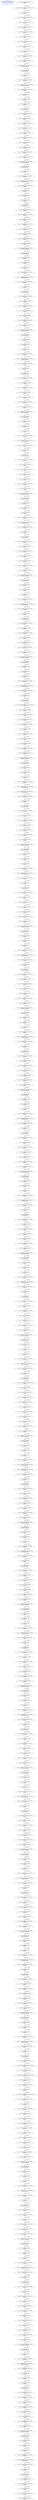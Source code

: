 # 47853  R: 22250.874667 usecs RT: 2040922923.422667 usecs
Digraph G {
1 [fontcolor="blue" shape="plaintext" label="Cluster ID: 2\nSpecific Mutation Type: Structural mutation\nMutation Type: Structural_Mutation\nCandidate originating clusters: 1\n\nAvg. response times: 0 us ; 55 us\n"]
27175674408891255.27175674409022655 [label="e10__t3__RPC_REPLY_TYPE\nDEFAULT"]
27175674408891255.27175674409077330 [label="e10__t3__MDSCLIENT_SETATTR_REPLY_TYPE\nDEFAULT"]
27175674408891255.27175674409119788 [label="e10__t3__NFS3_CREATE_REPLY_TYPE\nDEFAULT"]
27175674408682943.27175674408692370 [label="e4__t3__SSIO_END_TYPE\nSSIO_WRITE_END"]
27175674408682943.27175674408782513 [label="e4__t3__MDS_LOCK_RELEASE_TYPE\nDEFAULT"]
27175674408682943.27175674408885443 [label="e4__t3__RPC_SERVER_REPLY_SENT_TYPE\nDEFAULT"]
27173856558052530.27175674408664103 [label="e4__t3__RPC_REPLY_TYPE\nDEFAULT"]
27175674406873928.27173856557946900 [label="e255__t3__FRONTEND_WRITE_CALL_TYPE\nDEFAULT"]
27175674406873928.27173856557983725 [label="e255__t3__FRONTEND_BLOCK_OP_START_TYPE\nFRONTEND_WRITE"]
27175674406873928.27173856558045960 [label="e255__t3__FRONTEND_WRITE_REPLY_TYPE\nDEFAULT"]
27175674406840583.27175674406867995 [label="e4__t3__RPC_CALL_TYPE\nDEFAULT"]
27175674406129373.27175674406144463 [label="e4__t3__DECODE_START_TYPE\nDEFAULT"]
27175674406129373.27175674406213590 [label="e4__t3__DECODE_END_TYPE\nDEFAULT"]
27175674406129373.27175674406223265 [label="e4__t3__SSIO_END_TYPE\nSSIO_READ_END"]
27175674406129373.27175674406314338 [label="e4__t3__MDS_LOCK_DB_RELEASE_TYPE\nDEFAULT"]
27175674406129373.27175674406621658 [label="e4__t3__MDSCLIENT_LOOKUP_CALL_TYPE\nDEFAULT"]
27175674406129373.27175674406628985 [label="e4__t3__MDS_LOOKUP_CALL_TYPE\nDEFAULT"]
27175674406129373.27175674406641810 [label="e4__t3__MDS_LOOKUPEXTRA_CALL_TYPE\nDEFAULT"]
27175674406129373.27175674406692503 [label="e4__t3__MDS_LOCK_ACQUIRE_TYPE\nDEFAULT"]
27175674406129373.27175674406727078 [label="e4__t3__MDS_LOCK_RELEASE_TYPE\nDEFAULT"]
27175674406129373.27175674406736798 [label="e4__t3__MDS_LOOKUPEXTRA_REPLY_TYPE\nDEFAULT"]
27175674406129373.27175674406747523 [label="e4__t3__MDS_LOOKUP_REPLY_TYPE\nDEFAULT"]
27175674406129373.27175674406752098 [label="e4__t3__MDSCLIENT_LOOKUP_REPLY_TYPE\nMDSCLIENTCACHE_HIT"]
27175674406129373.27175674406761105 [label="e4__t3__SSIO_START_TYPE\nSSIO_WRITE_START"]
27175674406129373.27175674406772828 [label="e4__t3__ENCODE_START_TYPE\nDEFAULT"]
27175674406129373.27175674406832475 [label="e4__t3__ENCODE_END_TYPE\nDEFAULT"]
27173856554683080.27175674406102350 [label="e4__t3__RPC_REPLY_TYPE\nDEFAULT"]
27175674403875698.27173856554112495 [label="e255__t3__FRONTEND_READ_CALL_TYPE\nDEFAULT"]
27175674403875698.27173856554666085 [label="e255__t3__FRONTEND_BLOCK_OP_START_TYPE\nFRONTEND_READ_HIT"]
27175674403875698.27173856554678002 [label="e255__t3__FRONTEND_READ_REPLY_TYPE\nDEFAULT"]
27175674403837598.27175674403869713 [label="e4__t3__RPC_CALL_TYPE\nDEFAULT"]
27175674403021305.27175674403195590 [label="e4__t3__RPC_SERVER_CALL_RECEIVED_TYPE\nDEFAULT"]
27175674403021305.27175674403408673 [label="e4__t3__MDS_LOCK_ACQUIRE_TYPE\nDEFAULT"]
27175674403021305.27175674403553303 [label="e4__t3__MDS_LOCK_DB_ACQUIRE_TYPE\nDEFAULT"]
27175674403021305.27175674403672133 [label="e4__t3__MDSCLIENT_LOOKUP_CALL_TYPE\nDEFAULT"]
27175674403021305.27175674403680923 [label="e4__t3__MDS_LOOKUP_CALL_TYPE\nDEFAULT"]
27175674403021305.27175674403691228 [label="e4__t3__MDS_LOOKUPEXTRA_CALL_TYPE\nDEFAULT"]
27175674403021305.27175674403744680 [label="e4__t3__MDS_LOCK_ACQUIRE_TYPE\nDEFAULT"]
27175674403021305.27175674403777523 [label="e4__t3__MDS_LOCK_RELEASE_TYPE\nDEFAULT"]
27175674403021305.27175674403787355 [label="e4__t3__MDS_LOOKUPEXTRA_REPLY_TYPE\nDEFAULT"]
27175674403021305.27175674403797735 [label="e4__t3__MDS_LOOKUP_REPLY_TYPE\nDEFAULT"]
27175674403021305.27175674403804305 [label="e4__t3__MDSCLIENT_LOOKUP_REPLY_TYPE\nMDSCLIENTCACHE_HIT"]
27175674403021305.27175674403817333 [label="e4__t3__SSIO_START_TYPE\nSSIO_READ_START"]
27175674402734018.27175674402747158 [label="e10__t3__SSIO_END_TYPE\nSSIO_WRITE_END"]
27175674402734018.27175674402770723 [label="e10__t3__MDSCLIENT_SETATTR_CALL_TYPE\nDEFAULT"]
27175674402734018.27175674403015538 [label="e10__t3__RPC_CALL_TYPE\nDEFAULT"]
14395346657080680.27175674402703208 [label="e10__t3__RPC_REPLY_TYPE\nDEFAULT"]
27175674401409008.14395346656980487 [label="e100__t3__FRONTEND_WRITE_CALL_TYPE\nDEFAULT"]
27175674401409008.14395346657032050 [label="e100__t3__FRONTEND_BLOCK_OP_START_TYPE\nFRONTEND_WRITE"]
27175674401409008.14395346657074530 [label="e100__t3__FRONTEND_WRITE_REPLY_TYPE\nDEFAULT"]
27175674401363745.27175674401404313 [label="e10__t3__RPC_CALL_TYPE\nDEFAULT"]
27175674400271588.27175674400394153 [label="e10__t3__RPC_REPLY_TYPE\nDEFAULT"]
27175674400271588.27175674400487408 [label="e10__t3__MDSCLIENT_SETATTR_REPLY_TYPE\nDEFAULT"]
27175674400271588.27175674401166803 [label="e10__t3__NFS_CACHE_BLOCK_OP_TYPE\nNFSCACHE_EVICT"]
27175674400271588.27175674401197538 [label="e10__t3__MDSCLIENT_LOOKUP_CALL_TYPE\nDEFAULT"]
27175674400271588.27175674401247113 [label="e10__t3__MDSCLIENT_LOOKUP_REPLY_TYPE\nMDSCLIENTCACHE_HIT"]
27175674400271588.27175674401262848 [label="e10__t3__SSIO_START_TYPE\nSSIO_WRITE_START"]
27175674400271588.27175674401289053 [label="e10__t3__ENCODE_START_TYPE\nDEFAULT"]
27175674400271588.27175674401350035 [label="e10__t3__ENCODE_END_TYPE\nDEFAULT"]
27175674400068720.27175674400079963 [label="e4__t3__SSIO_END_TYPE\nSSIO_WRITE_END"]
27175674400068720.27175674400163205 [label="e4__t3__MDS_LOCK_RELEASE_TYPE\nDEFAULT"]
27175674400068720.27175674400267043 [label="e4__t3__RPC_SERVER_REPLY_SENT_TYPE\nDEFAULT"]
27173856549386685.27175674400049670 [label="e4__t3__RPC_REPLY_TYPE\nDEFAULT"]
27175674398279723.27173856549295725 [label="e255__t3__FRONTEND_WRITE_CALL_TYPE\nDEFAULT"]
27175674398279723.27173856549329340 [label="e255__t3__FRONTEND_BLOCK_OP_START_TYPE\nFRONTEND_WRITE"]
27175674398279723.27173856549381472 [label="e255__t3__FRONTEND_WRITE_REPLY_TYPE\nDEFAULT"]
27175674398244015.27175674398273865 [label="e4__t3__RPC_CALL_TYPE\nDEFAULT"]
27175674397142873.27175674397343588 [label="e4__t3__RPC_SERVER_CALL_RECEIVED_TYPE\nDEFAULT"]
27175674397142873.27175674397547280 [label="e4__t3__MDS_LOCK_ACQUIRE_TYPE\nDEFAULT"]
27175674397142873.27175674397683698 [label="e4__t3__MDS_LOCK_DB_ACQUIRE_TYPE\nDEFAULT"]
27175674397142873.27175674397747065 [label="e4__t3__MDS_LOCK_DB_RELEASE_TYPE\nDEFAULT"]
27175674397142873.27175674398026230 [label="e4__t3__MDSCLIENT_LOOKUP_CALL_TYPE\nDEFAULT"]
27175674397142873.27175674398033903 [label="e4__t3__MDS_LOOKUP_CALL_TYPE\nDEFAULT"]
27175674397142873.27175674398042385 [label="e4__t3__MDS_LOOKUPEXTRA_CALL_TYPE\nDEFAULT"]
27175674397142873.27175674398094323 [label="e4__t3__MDS_LOCK_ACQUIRE_TYPE\nDEFAULT"]
27175674397142873.27175674398126498 [label="e4__t3__MDS_LOCK_RELEASE_TYPE\nDEFAULT"]
27175674397142873.27175674398135603 [label="e4__t3__MDS_LOOKUPEXTRA_REPLY_TYPE\nDEFAULT"]
27175674397142873.27175674398146013 [label="e4__t3__MDS_LOOKUP_REPLY_TYPE\nDEFAULT"]
27175674397142873.27175674398152973 [label="e4__t3__MDSCLIENT_LOOKUP_REPLY_TYPE\nMDSCLIENTCACHE_HIT"]
27175674397142873.27175674398161808 [label="e4__t3__SSIO_START_TYPE\nSSIO_WRITE_START"]
27175674397142873.27175674398171363 [label="e4__t3__ENCODE_START_TYPE\nDEFAULT"]
27175674397142873.27175674398236035 [label="e4__t3__ENCODE_END_TYPE\nDEFAULT"]
27175674396653955.27175674396825015 [label="e10__t3__RPC_REPLY_TYPE\nDEFAULT"]
27175674396653955.27175674396852570 [label="e10__t3__MDSCLIENT_CREATE_OBJECT_REPLY_TYPE\nDEFAULT"]
27175674396653955.27175674396867000 [label="e10__t3__MDSCLIENT_SETATTR_CALL_TYPE\nDEFAULT"]
27175674396653955.27175674397128855 [label="e10__t3__RPC_CALL_TYPE\nDEFAULT"]
27175674396312473.27175674396322590 [label="e4__t3__SSIO_END_TYPE\nSSIO_WRITE_END"]
27175674396312473.27175674396408030 [label="e4__t3__MDS_LOCK_RELEASE_TYPE\nDEFAULT"]
27175674396312473.27175674396432773 [label="e4__t3__MDSCLIENT_FINISH_WRITE_REPLY_TYPE\nDEFAULT"]
27175674396312473.27175674396507015 [label="e4__t3__MDS_LOCK_RELEASE_TYPE\nDEFAULT"]
27175674396312473.27175674396530228 [label="e4__t3__MDSCLIENT_FINISH_WRITE_REPLY_TYPE\nDEFAULT"]
27175674396312473.27175674396613335 [label="e4__t3__MDS_LOCK_RELEASE_TYPE\nDEFAULT"]
27175674396312473.27175674396648090 [label="e4__t3__RPC_SERVER_REPLY_SENT_TYPE\nDEFAULT"]
27173856545554155.27175674396294638 [label="e4__t3__RPC_REPLY_TYPE\nDEFAULT"]
27175674394350908.27173856545460795 [label="e255__t3__FRONTEND_WRITE_CALL_TYPE\nDEFAULT"]
27175674394350908.27173856545492948 [label="e255__t3__FRONTEND_BLOCK_OP_START_TYPE\nFRONTEND_WRITE"]
27175674394350908.27173856545549055 [label="e255__t3__FRONTEND_WRITE_REPLY_TYPE\nDEFAULT"]
27175674394318485.27175674394345238 [label="e4__t3__RPC_CALL_TYPE\nDEFAULT"]
27175674394062360.27175674394072388 [label="e4__t3__SSIO_END_TYPE\nSSIO_WRITE_END"]
27175674394062360.27175674394111335 [label="e4__t3__MDSCLIENT_LOOKUP_CALL_TYPE\nDEFAULT"]
27175674394062360.27175674394118250 [label="e4__t3__MDS_LOOKUP_CALL_TYPE\nDEFAULT"]
27175674394062360.27175674394126628 [label="e4__t3__MDS_LOOKUPEXTRA_CALL_TYPE\nDEFAULT"]
27175674394062360.27175674394173690 [label="e4__t3__MDS_LOCK_ACQUIRE_TYPE\nDEFAULT"]
27175674394062360.27175674394204260 [label="e4__t3__MDS_LOCK_RELEASE_TYPE\nDEFAULT"]
27175674394062360.27175674394212713 [label="e4__t3__MDS_LOOKUPEXTRA_REPLY_TYPE\nDEFAULT"]
27175674394062360.27175674394221668 [label="e4__t3__MDS_LOOKUP_REPLY_TYPE\nDEFAULT"]
27175674394062360.27175674394226213 [label="e4__t3__MDSCLIENT_LOOKUP_REPLY_TYPE\nMDSCLIENTCACHE_HIT"]
27175674394062360.27175674394235873 [label="e4__t3__SSIO_START_TYPE\nSSIO_WRITE_START"]
27175674394062360.27175674394244588 [label="e4__t3__ENCODE_START_TYPE\nDEFAULT"]
27175674394062360.27175674394311068 [label="e4__t3__ENCODE_END_TYPE\nDEFAULT"]
27173856543468225.27175674394044503 [label="e4__t3__RPC_REPLY_TYPE\nDEFAULT"]
27175674392474520.27173856543382627 [label="e255__t3__FRONTEND_WRITE_CALL_TYPE\nDEFAULT"]
27175674392474520.27173856543409890 [label="e255__t3__FRONTEND_BLOCK_OP_START_TYPE\nFRONTEND_WRITE"]
27175674392474520.27173856543463500 [label="e255__t3__FRONTEND_WRITE_REPLY_TYPE\nDEFAULT"]
27175674392442540.27175674392468798 [label="e4__t3__RPC_CALL_TYPE\nDEFAULT"]
27175674392188290.27175674392198303 [label="e4__t3__SSIO_END_TYPE\nSSIO_WRITE_END"]
27175674392188290.27175674392237355 [label="e4__t3__MDSCLIENT_LOOKUP_CALL_TYPE\nDEFAULT"]
27175674392188290.27175674392244255 [label="e4__t3__MDS_LOOKUP_CALL_TYPE\nDEFAULT"]
27175674392188290.27175674392252663 [label="e4__t3__MDS_LOOKUPEXTRA_CALL_TYPE\nDEFAULT"]
27175674392188290.27175674392300175 [label="e4__t3__MDS_LOCK_ACQUIRE_TYPE\nDEFAULT"]
27175674392188290.27175674392330648 [label="e4__t3__MDS_LOCK_RELEASE_TYPE\nDEFAULT"]
27175674392188290.27175674392339190 [label="e4__t3__MDS_LOOKUPEXTRA_REPLY_TYPE\nDEFAULT"]
27175674392188290.27175674392348010 [label="e4__t3__MDS_LOOKUP_REPLY_TYPE\nDEFAULT"]
27175674392188290.27175674392352570 [label="e4__t3__MDSCLIENT_LOOKUP_REPLY_TYPE\nMDSCLIENTCACHE_HIT"]
27175674392188290.27175674392362245 [label="e4__t3__SSIO_START_TYPE\nSSIO_WRITE_START"]
27175674392188290.27175674392370923 [label="e4__t3__ENCODE_START_TYPE\nDEFAULT"]
27175674392188290.27175674392435078 [label="e4__t3__ENCODE_END_TYPE\nDEFAULT"]
27173856541599405.27175674392170433 [label="e4__t3__RPC_REPLY_TYPE\nDEFAULT"]
27175674390610883.27173856541518547 [label="e255__t3__FRONTEND_WRITE_CALL_TYPE\nDEFAULT"]
27175674390610883.27173856541546192 [label="e255__t3__FRONTEND_BLOCK_OP_START_TYPE\nFRONTEND_WRITE"]
27175674390610883.27173856541594545 [label="e255__t3__FRONTEND_WRITE_REPLY_TYPE\nDEFAULT"]
27175674390578205.27175674390605183 [label="e4__t3__RPC_CALL_TYPE\nDEFAULT"]
27175674390319365.27175674390329460 [label="e4__t3__SSIO_END_TYPE\nSSIO_WRITE_END"]
27175674390319365.27175674390368918 [label="e4__t3__MDSCLIENT_LOOKUP_CALL_TYPE\nDEFAULT"]
27175674390319365.27175674390375818 [label="e4__t3__MDS_LOOKUP_CALL_TYPE\nDEFAULT"]
27175674390319365.27175674390384293 [label="e4__t3__MDS_LOOKUPEXTRA_CALL_TYPE\nDEFAULT"]
27175674390319365.27175674390431655 [label="e4__t3__MDS_LOCK_ACQUIRE_TYPE\nDEFAULT"]
27175674390319365.27175674390461873 [label="e4__t3__MDS_LOCK_RELEASE_TYPE\nDEFAULT"]
27175674390319365.27175674390470288 [label="e4__t3__MDS_LOOKUPEXTRA_REPLY_TYPE\nDEFAULT"]
27175674390319365.27175674390479123 [label="e4__t3__MDS_LOOKUP_REPLY_TYPE\nDEFAULT"]
27175674390319365.27175674390483683 [label="e4__t3__MDSCLIENT_LOOKUP_REPLY_TYPE\nMDSCLIENTCACHE_HIT"]
27175674390319365.27175674390493343 [label="e4__t3__SSIO_START_TYPE\nSSIO_WRITE_START"]
27175674390319365.27175674390502283 [label="e4__t3__ENCODE_START_TYPE\nDEFAULT"]
27175674390319365.27175674390570833 [label="e4__t3__ENCODE_END_TYPE\nDEFAULT"]
27173856539631157.27175674390301148 [label="e4__t3__RPC_REPLY_TYPE\nDEFAULT"]
27175674388365608.27173856539508345 [label="e255__t3__FRONTEND_WRITE_CALL_TYPE\nDEFAULT"]
27175674388365608.27173856539542545 [label="e255__t3__FRONTEND_BLOCK_OP_START_TYPE\nFRONTEND_WRITE"]
27175674388365608.27173856539624805 [label="e255__t3__FRONTEND_WRITE_REPLY_TYPE\nDEFAULT"]
27175674388333073.27175674388359953 [label="e4__t3__RPC_CALL_TYPE\nDEFAULT"]
27175674388073768.27175674388083728 [label="e4__t3__SSIO_END_TYPE\nSSIO_WRITE_END"]
27175674388073768.27175674388122398 [label="e4__t3__MDSCLIENT_LOOKUP_CALL_TYPE\nDEFAULT"]
27175674388073768.27175674388129425 [label="e4__t3__MDS_LOOKUP_CALL_TYPE\nDEFAULT"]
27175674388073768.27175674388137938 [label="e4__t3__MDS_LOOKUPEXTRA_CALL_TYPE\nDEFAULT"]
27175674388073768.27175674388185623 [label="e4__t3__MDS_LOCK_ACQUIRE_TYPE\nDEFAULT"]
27175674388073768.27175674388216230 [label="e4__t3__MDS_LOCK_RELEASE_TYPE\nDEFAULT"]
27175674388073768.27175674388224705 [label="e4__t3__MDS_LOOKUPEXTRA_REPLY_TYPE\nDEFAULT"]
27175674388073768.27175674388233518 [label="e4__t3__MDS_LOOKUP_REPLY_TYPE\nDEFAULT"]
27175674388073768.27175674388238078 [label="e4__t3__MDSCLIENT_LOOKUP_REPLY_TYPE\nMDSCLIENTCACHE_HIT"]
27175674388073768.27175674388247760 [label="e4__t3__SSIO_START_TYPE\nSSIO_WRITE_START"]
27175674388073768.27175674388256528 [label="e4__t3__ENCODE_START_TYPE\nDEFAULT"]
27175674388073768.27175674388325603 [label="e4__t3__ENCODE_END_TYPE\nDEFAULT"]
27173856537568133.27175674388055880 [label="e4__t3__RPC_REPLY_TYPE\nDEFAULT"]
27175674386472593.27173856537465975 [label="e255__t3__FRONTEND_WRITE_CALL_TYPE\nDEFAULT"]
27175674386472593.27173856537514583 [label="e255__t3__FRONTEND_BLOCK_OP_START_TYPE\nFRONTEND_WRITE"]
27175674386472593.27173856537563213 [label="e255__t3__FRONTEND_WRITE_REPLY_TYPE\nDEFAULT"]
27175674386440238.27175674386466803 [label="e4__t3__RPC_CALL_TYPE\nDEFAULT"]
27175674386191403.27175674386199930 [label="e4__t3__SSIO_END_TYPE\nSSIO_WRITE_END"]
27175674386191403.27175674386237753 [label="e4__t3__MDSCLIENT_LOOKUP_CALL_TYPE\nDEFAULT"]
27175674386191403.27175674386244638 [label="e4__t3__MDS_LOOKUP_CALL_TYPE\nDEFAULT"]
27175674386191403.27175674386253308 [label="e4__t3__MDS_LOOKUPEXTRA_CALL_TYPE\nDEFAULT"]
27175674386191403.27175674386301953 [label="e4__t3__MDS_LOCK_ACQUIRE_TYPE\nDEFAULT"]
27175674386191403.27175674386331525 [label="e4__t3__MDS_LOCK_RELEASE_TYPE\nDEFAULT"]
27175674386191403.27175674386339183 [label="e4__t3__MDS_LOOKUPEXTRA_REPLY_TYPE\nDEFAULT"]
27175674386191403.27175674386350890 [label="e4__t3__MDS_LOOKUP_REPLY_TYPE\nDEFAULT"]
27175674386191403.27175674386356545 [label="e4__t3__MDSCLIENT_LOOKUP_REPLY_TYPE\nMDSCLIENTCACHE_HIT"]
27175674386191403.27175674386364585 [label="e4__t3__SSIO_START_TYPE\nSSIO_WRITE_START"]
27175674386191403.27175674386373638 [label="e4__t3__ENCODE_START_TYPE\nDEFAULT"]
27175674386191403.27175674386432925 [label="e4__t3__ENCODE_END_TYPE\nDEFAULT"]
27173856535590570.27175674386173785 [label="e4__t3__RPC_REPLY_TYPE\nDEFAULT"]
27175674384609653.27173856535505663 [label="e255__t3__FRONTEND_WRITE_CALL_TYPE\nDEFAULT"]
27175674384609653.27173856535533413 [label="e255__t3__FRONTEND_BLOCK_OP_START_TYPE\nFRONTEND_WRITE"]
27175674384609653.27173856535585793 [label="e255__t3__FRONTEND_WRITE_REPLY_TYPE\nDEFAULT"]
27175674384577470.27175674384603998 [label="e4__t3__RPC_CALL_TYPE\nDEFAULT"]
27175674384317333.27175674384327683 [label="e4__t3__SSIO_END_TYPE\nSSIO_WRITE_END"]
27175674384317333.27175674384366195 [label="e4__t3__MDSCLIENT_LOOKUP_CALL_TYPE\nDEFAULT"]
27175674384317333.27175674384373088 [label="e4__t3__MDS_LOOKUP_CALL_TYPE\nDEFAULT"]
27175674384317333.27175674384381488 [label="e4__t3__MDS_LOOKUPEXTRA_CALL_TYPE\nDEFAULT"]
27175674384317333.27175674384429233 [label="e4__t3__MDS_LOCK_ACQUIRE_TYPE\nDEFAULT"]
27175674384317333.27175674384459300 [label="e4__t3__MDS_LOCK_RELEASE_TYPE\nDEFAULT"]
27175674384317333.27175674384467790 [label="e4__t3__MDS_LOOKUPEXTRA_REPLY_TYPE\nDEFAULT"]
27175674384317333.27175674384476535 [label="e4__t3__MDS_LOOKUP_REPLY_TYPE\nDEFAULT"]
27175674384317333.27175674384481095 [label="e4__t3__MDSCLIENT_LOOKUP_REPLY_TYPE\nMDSCLIENTCACHE_HIT"]
27175674384317333.27175674384490770 [label="e4__t3__SSIO_START_TYPE\nSSIO_WRITE_START"]
27175674384317333.27175674384499538 [label="e4__t3__ENCODE_START_TYPE\nDEFAULT"]
27175674384317333.27175674384570000 [label="e4__t3__ENCODE_END_TYPE\nDEFAULT"]
27173856533626583.27175674384299243 [label="e4__t3__RPC_REPLY_TYPE\nDEFAULT"]
27175674382363688.27173856533510625 [label="e255__t3__FRONTEND_WRITE_CALL_TYPE\nDEFAULT"]
27175674382363688.27173856533547038 [label="e255__t3__FRONTEND_BLOCK_OP_START_TYPE\nFRONTEND_WRITE"]
27175674382363688.27173856533619728 [label="e255__t3__FRONTEND_WRITE_REPLY_TYPE\nDEFAULT"]
27175674382331640.27175674382357890 [label="e4__t3__RPC_CALL_TYPE\nDEFAULT"]
27175674382074608.27175674382083495 [label="e4__t3__SSIO_END_TYPE\nSSIO_WRITE_END"]
27175674382074608.27175674382122293 [label="e4__t3__MDSCLIENT_LOOKUP_CALL_TYPE\nDEFAULT"]
27175674382074608.27175674382129050 [label="e4__t3__MDS_LOOKUP_CALL_TYPE\nDEFAULT"]
27175674382074608.27175674382137750 [label="e4__t3__MDS_LOOKUPEXTRA_CALL_TYPE\nDEFAULT"]
27175674382074608.27175674382186860 [label="e4__t3__MDS_LOCK_ACQUIRE_TYPE\nDEFAULT"]
27175674382074608.27175674382217115 [label="e4__t3__MDS_LOCK_RELEASE_TYPE\nDEFAULT"]
27175674382074608.27175674382224870 [label="e4__t3__MDS_LOOKUPEXTRA_REPLY_TYPE\nDEFAULT"]
27175674382074608.27175674382236690 [label="e4__t3__MDS_LOOKUP_REPLY_TYPE\nDEFAULT"]
27175674382074608.27175674382242405 [label="e4__t3__MDSCLIENT_LOOKUP_REPLY_TYPE\nMDSCLIENTCACHE_HIT"]
27175674382074608.27175674382250550 [label="e4__t3__SSIO_START_TYPE\nSSIO_WRITE_START"]
27175674382074608.27175674382260098 [label="e4__t3__ENCODE_START_TYPE\nDEFAULT"]
27175674382074608.27175674382324343 [label="e4__t3__ENCODE_END_TYPE\nDEFAULT"]
27173856531445140.27175674382056195 [label="e4__t3__RPC_REPLY_TYPE\nDEFAULT"]
27175674380350043.27173856531330510 [label="e255__t3__FRONTEND_WRITE_CALL_TYPE\nDEFAULT"]
27175674380350043.27173856531364395 [label="e255__t3__FRONTEND_BLOCK_OP_START_TYPE\nFRONTEND_WRITE"]
27175674380350043.27173856531376102 [label="e255__t3__FRONTEND_BLOCK_OP_START_TYPE\nFRONTEND_EVICT"]
27175674380350043.27173856531440347 [label="e255__t3__FRONTEND_WRITE_REPLY_TYPE\nDEFAULT"]
27175674380317523.27175674380344290 [label="e4__t3__RPC_CALL_TYPE\nDEFAULT"]
27175674379446450.27175674379456478 [label="e4__t3__SSIO_END_TYPE\nSSIO_WRITE_END"]
27175674379446450.27175674379463468 [label="e4__t3__MDSCLIENT_FINISH_WRITE_CALL_TYPE\nDEFAULT"]
27175674379446450.27175674379516965 [label="e4__t3__MDS_LOCK_ACQUIRE_TYPE\nDEFAULT"]
27175674379446450.27175674379639920 [label="e4__t3__MDS_LOCK_DB_ACQUIRE_TYPE\nDEFAULT"]
27175674379446450.27175674379684268 [label="e4__t3__MDS_LOCK_DB_RELEASE_TYPE\nDEFAULT"]
27175674379446450.27175674380100780 [label="e4__t3__MDSCLIENT_LOOKUP_CALL_TYPE\nDEFAULT"]
27175674379446450.27175674380107853 [label="e4__t3__MDS_LOOKUP_CALL_TYPE\nDEFAULT"]
27175674379446450.27175674380116988 [label="e4__t3__MDS_LOOKUPEXTRA_CALL_TYPE\nDEFAULT"]
27175674379446450.27175674380169473 [label="e4__t3__MDS_LOCK_ACQUIRE_TYPE\nDEFAULT"]
27175674379446450.27175674380199743 [label="e4__t3__MDS_LOCK_RELEASE_TYPE\nDEFAULT"]
27175674379446450.27175674380208885 [label="e4__t3__MDS_LOOKUPEXTRA_REPLY_TYPE\nDEFAULT"]
27175674379446450.27175674380217878 [label="e4__t3__MDS_LOOKUP_REPLY_TYPE\nDEFAULT"]
27175674379446450.27175674380223945 [label="e4__t3__MDSCLIENT_LOOKUP_REPLY_TYPE\nMDSCLIENTCACHE_HIT"]
27175674379446450.27175674380232668 [label="e4__t3__SSIO_START_TYPE\nSSIO_WRITE_START"]
27175674379446450.27175674380242410 [label="e4__t3__ENCODE_START_TYPE\nDEFAULT"]
27175674379446450.27175674380309543 [label="e4__t3__ENCODE_END_TYPE\nDEFAULT"]
27173856528735165.27175674379427985 [label="e4__t3__RPC_REPLY_TYPE\nDEFAULT"]
27175674377485995.27173856528635235 [label="e255__t3__FRONTEND_WRITE_CALL_TYPE\nDEFAULT"]
27175674377485995.27173856528672870 [label="e255__t3__FRONTEND_BLOCK_OP_START_TYPE\nFRONTEND_WRITE"]
27175674377485995.27173856528729000 [label="e255__t3__FRONTEND_WRITE_REPLY_TYPE\nDEFAULT"]
27175674377454188.27175674377480348 [label="e4__t3__RPC_CALL_TYPE\nDEFAULT"]
27175674377197140.27175674377207123 [label="e4__t3__SSIO_END_TYPE\nSSIO_WRITE_END"]
27175674377197140.27175674377246385 [label="e4__t3__MDSCLIENT_LOOKUP_CALL_TYPE\nDEFAULT"]
27175674377197140.27175674377253255 [label="e4__t3__MDS_LOOKUP_CALL_TYPE\nDEFAULT"]
27175674377197140.27175674377261663 [label="e4__t3__MDS_LOOKUPEXTRA_CALL_TYPE\nDEFAULT"]
27175674377197140.27175674377308793 [label="e4__t3__MDS_LOCK_ACQUIRE_TYPE\nDEFAULT"]
27175674377197140.27175674377339213 [label="e4__t3__MDS_LOCK_RELEASE_TYPE\nDEFAULT"]
27175674377197140.27175674377347973 [label="e4__t3__MDS_LOOKUPEXTRA_REPLY_TYPE\nDEFAULT"]
27175674377197140.27175674377357153 [label="e4__t3__MDS_LOOKUP_REPLY_TYPE\nDEFAULT"]
27175674377197140.27175674377361788 [label="e4__t3__MDSCLIENT_LOOKUP_REPLY_TYPE\nMDSCLIENTCACHE_HIT"]
27175674377197140.27175674377371470 [label="e4__t3__SSIO_START_TYPE\nSSIO_WRITE_START"]
27175674377197140.27175674377380133 [label="e4__t3__ENCODE_START_TYPE\nDEFAULT"]
27175674377197140.27175674377446778 [label="e4__t3__ENCODE_END_TYPE\nDEFAULT"]
27173856526578337.27175674377178990 [label="e4__t3__RPC_REPLY_TYPE\nDEFAULT"]
27175674375235815.27173856526480275 [label="e255__t3__FRONTEND_WRITE_CALL_TYPE\nDEFAULT"]
27175674375235815.27173856526514317 [label="e255__t3__FRONTEND_BLOCK_OP_START_TYPE\nFRONTEND_WRITE"]
27175674375235815.27173856526571955 [label="e255__t3__FRONTEND_WRITE_REPLY_TYPE\nDEFAULT"]
27175674375206318.27175674375231188 [label="e4__t3__RPC_CALL_TYPE\nDEFAULT"]
27175674374951340.27175674374959823 [label="e4__t3__SSIO_END_TYPE\nSSIO_WRITE_END"]
27175674374951340.27175674374998748 [label="e4__t3__MDSCLIENT_LOOKUP_CALL_TYPE\nDEFAULT"]
27175674374951340.27175674375005730 [label="e4__t3__MDS_LOOKUP_CALL_TYPE\nDEFAULT"]
27175674374951340.27175674375014423 [label="e4__t3__MDS_LOOKUPEXTRA_CALL_TYPE\nDEFAULT"]
27175674374951340.27175674375062955 [label="e4__t3__MDS_LOCK_ACQUIRE_TYPE\nDEFAULT"]
27175674374951340.27175674375092963 [label="e4__t3__MDS_LOCK_RELEASE_TYPE\nDEFAULT"]
27175674374951340.27175674375100755 [label="e4__t3__MDS_LOOKUPEXTRA_REPLY_TYPE\nDEFAULT"]
27175674374951340.27175674375112523 [label="e4__t3__MDS_LOOKUP_REPLY_TYPE\nDEFAULT"]
27175674374951340.27175674375118185 [label="e4__t3__MDSCLIENT_LOOKUP_REPLY_TYPE\nMDSCLIENTCACHE_HIT"]
27175674374951340.27175674375126188 [label="e4__t3__SSIO_START_TYPE\nSSIO_WRITE_START"]
27175674374951340.27175674375136103 [label="e4__t3__ENCODE_START_TYPE\nDEFAULT"]
27175674374951340.27175674375198968 [label="e4__t3__ENCODE_END_TYPE\nDEFAULT"]
27173856524421510.27175674374933303 [label="e4__t3__RPC_REPLY_TYPE\nDEFAULT"]
27175674373378695.27173856524311373 [label="e255__t3__FRONTEND_WRITE_CALL_TYPE\nDEFAULT"]
27175674373378695.27173856524339670 [label="e255__t3__FRONTEND_BLOCK_OP_START_TYPE\nFRONTEND_WRITE"]
27175674373378695.27173856524415248 [label="e255__t3__FRONTEND_WRITE_REPLY_TYPE\nDEFAULT"]
27175674373345193.27175674373372928 [label="e4__t3__RPC_CALL_TYPE\nDEFAULT"]
27175674373073378.27175674373083390 [label="e4__t3__SSIO_END_TYPE\nSSIO_WRITE_END"]
27175674373073378.27175674373123343 [label="e4__t3__MDSCLIENT_LOOKUP_CALL_TYPE\nDEFAULT"]
27175674373073378.27175674373144418 [label="e4__t3__MDS_LOOKUP_CALL_TYPE\nDEFAULT"]
27175674373073378.27175674373153815 [label="e4__t3__MDS_LOOKUPEXTRA_CALL_TYPE\nDEFAULT"]
27175674373073378.27175674373203248 [label="e4__t3__MDS_LOCK_ACQUIRE_TYPE\nDEFAULT"]
27175674373073378.27175674373233480 [label="e4__t3__MDS_LOCK_RELEASE_TYPE\nDEFAULT"]
27175674373073378.27175674373242173 [label="e4__t3__MDS_LOOKUPEXTRA_REPLY_TYPE\nDEFAULT"]
27175674373073378.27175674373251375 [label="e4__t3__MDS_LOOKUP_REPLY_TYPE\nDEFAULT"]
27175674373073378.27175674373257593 [label="e4__t3__MDSCLIENT_LOOKUP_REPLY_TYPE\nMDSCLIENTCACHE_HIT"]
27175674373073378.27175674373265745 [label="e4__t3__SSIO_START_TYPE\nSSIO_WRITE_START"]
27175674373073378.27175674373274513 [label="e4__t3__ENCODE_START_TYPE\nDEFAULT"]
27175674373073378.27175674373337775 [label="e4__t3__ENCODE_END_TYPE\nDEFAULT"]
27173856522454230.27175674373055348 [label="e4__t3__RPC_REPLY_TYPE\nDEFAULT"]
27175674371110605.27173856522369383 [label="e255__t3__FRONTEND_WRITE_CALL_TYPE\nDEFAULT"]
27175674371110605.27173856522398070 [label="e255__t3__FRONTEND_BLOCK_OP_START_TYPE\nFRONTEND_WRITE"]
27175674371110605.27173856522449153 [label="e255__t3__FRONTEND_WRITE_REPLY_TYPE\nDEFAULT"]
27175674371079293.27175674371104725 [label="e4__t3__RPC_CALL_TYPE\nDEFAULT"]
27175674370825493.27175674370835400 [label="e4__t3__SSIO_END_TYPE\nSSIO_WRITE_END"]
27175674370825493.27175674370874198 [label="e4__t3__MDSCLIENT_LOOKUP_CALL_TYPE\nDEFAULT"]
27175674370825493.27175674370881015 [label="e4__t3__MDS_LOOKUP_CALL_TYPE\nDEFAULT"]
27175674370825493.27175674370889400 [label="e4__t3__MDS_LOOKUPEXTRA_CALL_TYPE\nDEFAULT"]
27175674370825493.27175674370936628 [label="e4__t3__MDS_LOCK_ACQUIRE_TYPE\nDEFAULT"]
27175674370825493.27175674370967910 [label="e4__t3__MDS_LOCK_RELEASE_TYPE\nDEFAULT"]
27175674370825493.27175674370976558 [label="e4__t3__MDS_LOOKUPEXTRA_REPLY_TYPE\nDEFAULT"]
27175674370825493.27175674370985768 [label="e4__t3__MDS_LOOKUP_REPLY_TYPE\nDEFAULT"]
27175674370825493.27175674370992030 [label="e4__t3__MDSCLIENT_LOOKUP_REPLY_TYPE\nMDSCLIENTCACHE_HIT"]
27175674370825493.27175674371000183 [label="e4__t3__SSIO_START_TYPE\nSSIO_WRITE_START"]
27175674370825493.27175674371008920 [label="e4__t3__ENCODE_START_TYPE\nDEFAULT"]
27175674370825493.27175674371071868 [label="e4__t3__ENCODE_END_TYPE\nDEFAULT"]
27173856520113863.27175674370807613 [label="e4__t3__RPC_REPLY_TYPE\nDEFAULT"]
27175674368857500.27173856520030875 [label="e255__t3__FRONTEND_WRITE_CALL_TYPE\nDEFAULT"]
27175674368857500.27173856520060523 [label="e255__t3__FRONTEND_BLOCK_OP_START_TYPE\nFRONTEND_WRITE"]
27175674368857500.27173856520108973 [label="e255__t3__FRONTEND_WRITE_REPLY_TYPE\nDEFAULT"]
27175674368825033.27175674368851748 [label="e4__t3__RPC_CALL_TYPE\nDEFAULT"]
27175674368586308.27175674368596298 [label="e4__t3__SSIO_END_TYPE\nSSIO_WRITE_END"]
27175674368586308.27175674368635590 [label="e4__t3__MDSCLIENT_LOOKUP_CALL_TYPE\nDEFAULT"]
27175674368586308.27175674368642438 [label="e4__t3__MDS_LOOKUP_CALL_TYPE\nDEFAULT"]
27175674368586308.27175674368650793 [label="e4__t3__MDS_LOOKUPEXTRA_CALL_TYPE\nDEFAULT"]
27175674368586308.27175674368698230 [label="e4__t3__MDS_LOCK_ACQUIRE_TYPE\nDEFAULT"]
27175674368586308.27175674368728935 [label="e4__t3__MDS_LOCK_RELEASE_TYPE\nDEFAULT"]
27175674368586308.27175674368737658 [label="e4__t3__MDS_LOOKUPEXTRA_REPLY_TYPE\nDEFAULT"]
27175674368586308.27175674368746508 [label="e4__t3__MDS_LOOKUP_REPLY_TYPE\nDEFAULT"]
27175674368586308.27175674368752463 [label="e4__t3__MDSCLIENT_LOOKUP_REPLY_TYPE\nMDSCLIENTCACHE_HIT"]
27175674368586308.27175674368760720 [label="e4__t3__SSIO_START_TYPE\nSSIO_WRITE_START"]
27175674368586308.27175674368769480 [label="e4__t3__ENCODE_START_TYPE\nDEFAULT"]
27175674368586308.27175674368817623 [label="e4__t3__ENCODE_END_TYPE\nDEFAULT"]
27173856518224545.27175674368568360 [label="e4__t3__RPC_REPLY_TYPE\nDEFAULT"]
27175674367001498.27173856518141400 [label="e255__t3__FRONTEND_WRITE_CALL_TYPE\nDEFAULT"]
27175674367001498.27173856518168258 [label="e255__t3__FRONTEND_BLOCK_OP_START_TYPE\nFRONTEND_WRITE"]
27175674367001498.27173856518218575 [label="e255__t3__FRONTEND_WRITE_REPLY_TYPE\nDEFAULT"]
27175674366971333.27175674366996788 [label="e4__t3__RPC_CALL_TYPE\nDEFAULT"]
27175674366708533.27175674366717758 [label="e4__t3__SSIO_END_TYPE\nSSIO_WRITE_END"]
27175674366708533.27175674366757605 [label="e4__t3__MDSCLIENT_LOOKUP_CALL_TYPE\nDEFAULT"]
27175674366708533.27175674366764385 [label="e4__t3__MDS_LOOKUP_CALL_TYPE\nDEFAULT"]
27175674366708533.27175674366773213 [label="e4__t3__MDS_LOOKUPEXTRA_CALL_TYPE\nDEFAULT"]
27175674366708533.27175674366823163 [label="e4__t3__MDS_LOCK_ACQUIRE_TYPE\nDEFAULT"]
27175674366708533.27175674366854513 [label="e4__t3__MDS_LOCK_RELEASE_TYPE\nDEFAULT"]
27175674366708533.27175674366862590 [label="e4__t3__MDS_LOOKUPEXTRA_REPLY_TYPE\nDEFAULT"]
27175674366708533.27175674366874365 [label="e4__t3__MDS_LOOKUP_REPLY_TYPE\nDEFAULT"]
27175674366708533.27175674366880005 [label="e4__t3__MDSCLIENT_LOOKUP_REPLY_TYPE\nMDSCLIENTCACHE_HIT"]
27175674366708533.27175674366888038 [label="e4__t3__SSIO_START_TYPE\nSSIO_WRITE_START"]
27175674366708533.27175674366897503 [label="e4__t3__ENCODE_START_TYPE\nDEFAULT"]
27175674366708533.27175674366963915 [label="e4__t3__ENCODE_END_TYPE\nDEFAULT"]
27173856515997570.27175674366689423 [label="e4__t3__RPC_REPLY_TYPE\nDEFAULT"]
27175674364753170.27173856515897078 [label="e255__t3__FRONTEND_WRITE_CALL_TYPE\nDEFAULT"]
27175674364753170.27173856515925683 [label="e255__t3__FRONTEND_BLOCK_OP_START_TYPE\nFRONTEND_WRITE"]
27175674364753170.27173856515991360 [label="e255__t3__FRONTEND_WRITE_REPLY_TYPE\nDEFAULT"]
27175674364720230.27175674364747440 [label="e4__t3__RPC_CALL_TYPE\nDEFAULT"]
27175674364458428.27175674364469340 [label="e4__t3__SSIO_END_TYPE\nSSIO_WRITE_END"]
27175674364458428.27175674364509743 [label="e4__t3__MDSCLIENT_LOOKUP_CALL_TYPE\nDEFAULT"]
27175674364458428.27175674364516463 [label="e4__t3__MDS_LOOKUP_CALL_TYPE\nDEFAULT"]
27175674364458428.27175674364524915 [label="e4__t3__MDS_LOOKUPEXTRA_CALL_TYPE\nDEFAULT"]
27175674364458428.27175674364572788 [label="e4__t3__MDS_LOCK_ACQUIRE_TYPE\nDEFAULT"]
27175674364458428.27175674364604310 [label="e4__t3__MDS_LOCK_RELEASE_TYPE\nDEFAULT"]
27175674364458428.27175674364612920 [label="e4__t3__MDS_LOOKUPEXTRA_REPLY_TYPE\nDEFAULT"]
27175674364458428.27175674364622070 [label="e4__t3__MDS_LOOKUP_REPLY_TYPE\nDEFAULT"]
27175674364458428.27175674364628303 [label="e4__t3__MDSCLIENT_LOOKUP_REPLY_TYPE\nMDSCLIENTCACHE_HIT"]
27175674364458428.27175674364636463 [label="e4__t3__SSIO_START_TYPE\nSSIO_WRITE_START"]
27175674364458428.27175674364645050 [label="e4__t3__ENCODE_START_TYPE\nDEFAULT"]
27175674364458428.27175674364712828 [label="e4__t3__ENCODE_END_TYPE\nDEFAULT"]
27173856513807585.27175674364440263 [label="e4__t3__RPC_REPLY_TYPE\nDEFAULT"]
27175674362426220.27173856513699840 [label="e255__t3__FRONTEND_WRITE_CALL_TYPE\nDEFAULT"]
27175674362426220.27173856513729863 [label="e255__t3__FRONTEND_BLOCK_OP_START_TYPE\nFRONTEND_WRITE"]
27175674362426220.27173856513741420 [label="e255__t3__FRONTEND_BLOCK_OP_START_TYPE\nFRONTEND_EVICT"]
27175674362426220.27173856513802545 [label="e255__t3__FRONTEND_WRITE_REPLY_TYPE\nDEFAULT"]
27175674362392830.27175674362420423 [label="e4__t3__RPC_CALL_TYPE\nDEFAULT"]
27175674361467428.27175674361475918 [label="e4__t3__SSIO_END_TYPE\nSSIO_WRITE_END"]
27175674361467428.27175674361485300 [label="e4__t3__MDSCLIENT_FINISH_WRITE_CALL_TYPE\nDEFAULT"]
27175674361467428.27175674361540613 [label="e4__t3__MDS_LOCK_ACQUIRE_TYPE\nDEFAULT"]
27175674361467428.27175674361677225 [label="e4__t3__MDS_LOCK_DB_ACQUIRE_TYPE\nDEFAULT"]
27175674361467428.27175674361727363 [label="e4__t3__MDS_LOCK_DB_RELEASE_TYPE\nDEFAULT"]
27175674361467428.27175674362165430 [label="e4__t3__MDSCLIENT_LOOKUP_CALL_TYPE\nDEFAULT"]
27175674361467428.27175674362172255 [label="e4__t3__MDS_LOOKUP_CALL_TYPE\nDEFAULT"]
27175674361467428.27175674362180753 [label="e4__t3__MDS_LOOKUPEXTRA_CALL_TYPE\nDEFAULT"]
27175674361467428.27175674362235683 [label="e4__t3__MDS_LOCK_ACQUIRE_TYPE\nDEFAULT"]
27175674361467428.27175674362268540 [label="e4__t3__MDS_LOCK_RELEASE_TYPE\nDEFAULT"]
27175674361467428.27175674362277578 [label="e4__t3__MDS_LOOKUPEXTRA_REPLY_TYPE\nDEFAULT"]
27175674361467428.27175674362287223 [label="e4__t3__MDS_LOOKUP_REPLY_TYPE\nDEFAULT"]
27175674361467428.27175674362293170 [label="e4__t3__MDSCLIENT_LOOKUP_REPLY_TYPE\nMDSCLIENTCACHE_HIT"]
27175674361467428.27175674362301960 [label="e4__t3__SSIO_START_TYPE\nSSIO_WRITE_START"]
27175674361467428.27175674362311425 [label="e4__t3__ENCODE_START_TYPE\nDEFAULT"]
27175674361467428.27175674362385120 [label="e4__t3__ENCODE_END_TYPE\nDEFAULT"]
27173856510962243.27175674361449353 [label="e4__t3__RPC_REPLY_TYPE\nDEFAULT"]
27175674359875718.27173856510874733 [label="e255__t3__FRONTEND_WRITE_CALL_TYPE\nDEFAULT"]
27175674359875718.27173856510911783 [label="e255__t3__FRONTEND_BLOCK_OP_START_TYPE\nFRONTEND_WRITE"]
27175674359875718.27173856510957353 [label="e255__t3__FRONTEND_WRITE_REPLY_TYPE\nDEFAULT"]
27175674359842478.27175674359870010 [label="e4__t3__RPC_CALL_TYPE\nDEFAULT"]
27175674359582693.27175674359592630 [label="e4__t3__SSIO_END_TYPE\nSSIO_WRITE_END"]
27175674359582693.27175674359632335 [label="e4__t3__MDSCLIENT_LOOKUP_CALL_TYPE\nDEFAULT"]
27175674359582693.27175674359639213 [label="e4__t3__MDS_LOOKUP_CALL_TYPE\nDEFAULT"]
27175674359582693.27175674359647695 [label="e4__t3__MDS_LOOKUPEXTRA_CALL_TYPE\nDEFAULT"]
27175674359582693.27175674359694983 [label="e4__t3__MDS_LOCK_ACQUIRE_TYPE\nDEFAULT"]
27175674359582693.27175674359725373 [label="e4__t3__MDS_LOCK_RELEASE_TYPE\nDEFAULT"]
27175674359582693.27175674359734403 [label="e4__t3__MDS_LOOKUPEXTRA_REPLY_TYPE\nDEFAULT"]
27175674359582693.27175674359743995 [label="e4__t3__MDS_LOOKUP_REPLY_TYPE\nDEFAULT"]
27175674359582693.27175674359750003 [label="e4__t3__MDSCLIENT_LOOKUP_REPLY_TYPE\nMDSCLIENTCACHE_HIT"]
27175674359582693.27175674359758163 [label="e4__t3__SSIO_START_TYPE\nSSIO_WRITE_START"]
27175674359582693.27175674359766825 [label="e4__t3__ENCODE_START_TYPE\nDEFAULT"]
27175674359582693.27175674359835180 [label="e4__t3__ENCODE_END_TYPE\nDEFAULT"]
27173856509029043.27175674359564888 [label="e4__t3__RPC_REPLY_TYPE\nDEFAULT"]
27175674358001603.27173856508909320 [label="e255__t3__FRONTEND_WRITE_CALL_TYPE\nDEFAULT"]
27175674358001603.27173856508936245 [label="e255__t3__FRONTEND_BLOCK_OP_START_TYPE\nFRONTEND_WRITE"]
27175674358001603.27173856509021348 [label="e255__t3__FRONTEND_WRITE_REPLY_TYPE\nDEFAULT"]
27175674357969098.27175674357995873 [label="e4__t3__RPC_CALL_TYPE\nDEFAULT"]
27175674357710648.27175674357720585 [label="e4__t3__SSIO_END_TYPE\nSSIO_WRITE_END"]
27175674357710648.27175674357760118 [label="e4__t3__MDSCLIENT_LOOKUP_CALL_TYPE\nDEFAULT"]
27175674357710648.27175674357767040 [label="e4__t3__MDS_LOOKUP_CALL_TYPE\nDEFAULT"]
27175674357710648.27175674357775650 [label="e4__t3__MDS_LOOKUPEXTRA_CALL_TYPE\nDEFAULT"]
27175674357710648.27175674357823290 [label="e4__t3__MDS_LOCK_ACQUIRE_TYPE\nDEFAULT"]
27175674357710648.27175674357854423 [label="e4__t3__MDS_LOCK_RELEASE_TYPE\nDEFAULT"]
27175674357710648.27175674357863535 [label="e4__t3__MDS_LOOKUPEXTRA_REPLY_TYPE\nDEFAULT"]
27175674357710648.27175674357873158 [label="e4__t3__MDS_LOOKUP_REPLY_TYPE\nDEFAULT"]
27175674357710648.27175674357879173 [label="e4__t3__MDSCLIENT_LOOKUP_REPLY_TYPE\nMDSCLIENTCACHE_HIT"]
27175674357710648.27175674357887490 [label="e4__t3__SSIO_START_TYPE\nSSIO_WRITE_START"]
27175674357710648.27175674357896573 [label="e4__t3__ENCODE_START_TYPE\nDEFAULT"]
27175674357710648.27175674357961328 [label="e4__t3__ENCODE_END_TYPE\nDEFAULT"]
27173856507026580.27175674357692805 [label="e4__t3__RPC_REPLY_TYPE\nDEFAULT"]
27175674355770458.27173856506927100 [label="e255__t3__FRONTEND_WRITE_CALL_TYPE\nDEFAULT"]
27175674355770458.27173856506955713 [label="e255__t3__FRONTEND_BLOCK_OP_START_TYPE\nFRONTEND_WRITE"]
27175674355770458.27173856507020273 [label="e255__t3__FRONTEND_WRITE_REPLY_TYPE\nDEFAULT"]
27175674355738560.27175674355764728 [label="e4__t3__RPC_CALL_TYPE\nDEFAULT"]
27175674355471110.27175674355481220 [label="e4__t3__SSIO_END_TYPE\nSSIO_WRITE_END"]
27175674355471110.27175674355519913 [label="e4__t3__MDSCLIENT_LOOKUP_CALL_TYPE\nDEFAULT"]
27175674355471110.27175674355526753 [label="e4__t3__MDS_LOOKUP_CALL_TYPE\nDEFAULT"]
27175674355471110.27175674355535295 [label="e4__t3__MDS_LOOKUPEXTRA_CALL_TYPE\nDEFAULT"]
27175674355471110.27175674355583123 [label="e4__t3__MDS_LOCK_ACQUIRE_TYPE\nDEFAULT"]
27175674355471110.27175674355614068 [label="e4__t3__MDS_LOCK_RELEASE_TYPE\nDEFAULT"]
27175674355471110.27175674355623120 [label="e4__t3__MDS_LOOKUPEXTRA_REPLY_TYPE\nDEFAULT"]
27175674355471110.27175674355632773 [label="e4__t3__MDS_LOOKUP_REPLY_TYPE\nDEFAULT"]
27175674355471110.27175674355638780 [label="e4__t3__MDSCLIENT_LOOKUP_REPLY_TYPE\nMDSCLIENTCACHE_HIT"]
27175674355471110.27175674355647083 [label="e4__t3__SSIO_START_TYPE\nSSIO_WRITE_START"]
27175674355471110.27175674355656113 [label="e4__t3__ENCODE_START_TYPE\nDEFAULT"]
27175674355471110.27175674355730790 [label="e4__t3__ENCODE_END_TYPE\nDEFAULT"]
27173856504989198.27175674355453058 [label="e4__t3__RPC_REPLY_TYPE\nDEFAULT"]
27175674353919780.27173856504890340 [label="e255__t3__FRONTEND_WRITE_CALL_TYPE\nDEFAULT"]
27175674353919780.27173856504928590 [label="e255__t3__FRONTEND_BLOCK_OP_START_TYPE\nFRONTEND_WRITE"]
27175674353919780.27173856504984060 [label="e255__t3__FRONTEND_WRITE_REPLY_TYPE\nDEFAULT"]
27175674353886353.27175674353914005 [label="e4__t3__RPC_CALL_TYPE\nDEFAULT"]
27175674353597580.27175674353607720 [label="e4__t3__SSIO_END_TYPE\nSSIO_WRITE_END"]
27175674353597580.27175674353646255 [label="e4__t3__MDSCLIENT_LOOKUP_CALL_TYPE\nDEFAULT"]
27175674353597580.27175674353653080 [label="e4__t3__MDS_LOOKUP_CALL_TYPE\nDEFAULT"]
27175674353597580.27175674353661578 [label="e4__t3__MDS_LOOKUPEXTRA_CALL_TYPE\nDEFAULT"]
27175674353597580.27175674353709570 [label="e4__t3__MDS_LOCK_ACQUIRE_TYPE\nDEFAULT"]
27175674353597580.27175674353740425 [label="e4__t3__MDS_LOCK_RELEASE_TYPE\nDEFAULT"]
27175674353597580.27175674353749545 [label="e4__t3__MDS_LOOKUPEXTRA_REPLY_TYPE\nDEFAULT"]
27175674353597580.27175674353759310 [label="e4__t3__MDS_LOOKUP_REPLY_TYPE\nDEFAULT"]
27175674353597580.27175674353765280 [label="e4__t3__MDSCLIENT_LOOKUP_REPLY_TYPE\nMDSCLIENTCACHE_HIT"]
27175674353597580.27175674353773448 [label="e4__t3__SSIO_START_TYPE\nSSIO_WRITE_START"]
27175674353597580.27175674353782095 [label="e4__t3__ENCODE_START_TYPE\nDEFAULT"]
27175674353597580.27175674353873595 [label="e4__t3__ENCODE_END_TYPE\nDEFAULT"]
27173856503150632.27175674353579513 [label="e4__t3__RPC_REPLY_TYPE\nDEFAULT"]
27175674352021943.27173856503029290 [label="e255__t3__FRONTEND_WRITE_CALL_TYPE\nDEFAULT"]
27175674352021943.27173856503064472 [label="e255__t3__FRONTEND_BLOCK_OP_START_TYPE\nFRONTEND_WRITE"]
27175674352021943.27173856503144430 [label="e255__t3__FRONTEND_WRITE_REPLY_TYPE\nDEFAULT"]
27175674351990270.27175674352016205 [label="e4__t3__RPC_CALL_TYPE\nDEFAULT"]
27175674351720743.27175674351731408 [label="e4__t3__SSIO_END_TYPE\nSSIO_WRITE_END"]
27175674351720743.27175674351774765 [label="e4__t3__MDSCLIENT_LOOKUP_CALL_TYPE\nDEFAULT"]
27175674351720743.27175674351781650 [label="e4__t3__MDS_LOOKUP_CALL_TYPE\nDEFAULT"]
27175674351720743.27175674351790478 [label="e4__t3__MDS_LOOKUPEXTRA_CALL_TYPE\nDEFAULT"]
27175674351720743.27175674351840435 [label="e4__t3__MDS_LOCK_ACQUIRE_TYPE\nDEFAULT"]
27175674351720743.27175674351874035 [label="e4__t3__MDS_LOCK_RELEASE_TYPE\nDEFAULT"]
27175674351720743.27175674351882458 [label="e4__t3__MDS_LOOKUPEXTRA_REPLY_TYPE\nDEFAULT"]
27175674351720743.27175674351895110 [label="e4__t3__MDS_LOOKUP_REPLY_TYPE\nDEFAULT"]
27175674351720743.27175674351900810 [label="e4__t3__MDSCLIENT_LOOKUP_REPLY_TYPE\nMDSCLIENTCACHE_HIT"]
27175674351720743.27175674351909750 [label="e4__t3__SSIO_START_TYPE\nSSIO_WRITE_START"]
27175674351720743.27175674351918983 [label="e4__t3__ENCODE_START_TYPE\nDEFAULT"]
27175674351720743.27175674351981960 [label="e4__t3__ENCODE_END_TYPE\nDEFAULT"]
27173856500994570.27175674351701160 [label="e4__t3__RPC_REPLY_TYPE\nDEFAULT"]
27175674349912688.27173856500899650 [label="e255__t3__FRONTEND_WRITE_CALL_TYPE\nDEFAULT"]
27175674349912688.27173856500932500 [label="e255__t3__FRONTEND_BLOCK_OP_START_TYPE\nFRONTEND_WRITE"]
27175674349912688.27173856500988375 [label="e255__t3__FRONTEND_WRITE_REPLY_TYPE\nDEFAULT"]
27175674349881225.27175674349908113 [label="e4__t3__RPC_CALL_TYPE\nDEFAULT"]
27175674348731648.27175674348740100 [label="e4__t3__DECODE_START_TYPE\nDEFAULT"]
27175674348731648.27175674348798773 [label="e4__t3__DECODE_END_TYPE\nDEFAULT"]
27175674348731648.27175674348806730 [label="e4__t3__SSIO_END_TYPE\nSSIO_READ_END"]
27175674348731648.27175674349191443 [label="e4__t3__MDS_LOCK_DB_RELEASE_TYPE\nDEFAULT"]
27175674348731648.27175674349646565 [label="e4__t3__MDSCLIENT_LOOKUP_CALL_TYPE\nDEFAULT"]
27175674348731648.27175674349654463 [label="e4__t3__MDS_LOOKUP_CALL_TYPE\nDEFAULT"]
27175674348731648.27175674349663950 [label="e4__t3__MDS_LOOKUPEXTRA_CALL_TYPE\nDEFAULT"]
27175674348731648.27175674349716563 [label="e4__t3__MDS_LOCK_ACQUIRE_TYPE\nDEFAULT"]
27175674348731648.27175674349748258 [label="e4__t3__MDS_LOCK_RELEASE_TYPE\nDEFAULT"]
27175674348731648.27175674349757430 [label="e4__t3__MDS_LOOKUPEXTRA_REPLY_TYPE\nDEFAULT"]
27175674348731648.27175674349770690 [label="e4__t3__MDS_LOOKUP_REPLY_TYPE\nDEFAULT"]
27175674348731648.27175674349776495 [label="e4__t3__MDSCLIENT_LOOKUP_REPLY_TYPE\nMDSCLIENTCACHE_HIT"]
27175674348731648.27175674349787280 [label="e4__t3__SSIO_START_TYPE\nSSIO_WRITE_START"]
27175674348731648.27175674349799490 [label="e4__t3__ENCODE_START_TYPE\nDEFAULT"]
27175674348731648.27175674349872975 [label="e4__t3__ENCODE_END_TYPE\nDEFAULT"]
27173856497222370.27175674348713468 [label="e4__t3__RPC_REPLY_TYPE\nDEFAULT"]
27175674346573598.27173856496760535 [label="e255__t3__FRONTEND_READ_CALL_TYPE\nDEFAULT"]
27175674346573598.27173856497204610 [label="e255__t3__FRONTEND_BLOCK_OP_START_TYPE\nFRONTEND_READ_HIT"]
27175674346573598.27173856497217518 [label="e255__t3__FRONTEND_READ_REPLY_TYPE\nDEFAULT"]
27175674346539443.27175674346567733 [label="e4__t3__RPC_CALL_TYPE\nDEFAULT"]
27175674345405068.27175674345418463 [label="e4__t3__DECODE_START_TYPE\nDEFAULT"]
27175674345405068.27175674345479820 [label="e4__t3__DECODE_END_TYPE\nDEFAULT"]
27175674345405068.27175674345488453 [label="e4__t3__SSIO_END_TYPE\nSSIO_READ_END"]
27175674345405068.27175674345650340 [label="e4__t3__MDS_LOCK_DB_RELEASE_TYPE\nDEFAULT"]
27175674345405068.27175674346053848 [label="e4__t3__MDS_LOCK_ACQUIRE_TYPE\nDEFAULT"]
27175674345405068.27175674346171020 [label="e4__t3__MDS_LOCK_DB_ACQUIRE_TYPE\nDEFAULT"]
27175674345405068.27175674346394513 [label="e4__t3__MDSCLIENT_LOOKUP_CALL_TYPE\nDEFAULT"]
27175674345405068.27175674346402028 [label="e4__t3__MDS_LOOKUP_CALL_TYPE\nDEFAULT"]
27175674345405068.27175674346411013 [label="e4__t3__MDS_LOOKUPEXTRA_CALL_TYPE\nDEFAULT"]
27175674345405068.27175674346461990 [label="e4__t3__MDS_LOCK_ACQUIRE_TYPE\nDEFAULT"]
27175674345405068.27175674346490430 [label="e4__t3__MDS_LOCK_RELEASE_TYPE\nDEFAULT"]
27175674345405068.27175674346500465 [label="e4__t3__MDS_LOOKUPEXTRA_REPLY_TYPE\nDEFAULT"]
27175674345405068.27175674346510013 [label="e4__t3__MDS_LOOKUP_REPLY_TYPE\nDEFAULT"]
27175674345405068.27175674346516500 [label="e4__t3__MDSCLIENT_LOOKUP_REPLY_TYPE\nMDSCLIENTCACHE_HIT"]
27175674345405068.27175674346526993 [label="e4__t3__SSIO_START_TYPE\nSSIO_READ_START"]
27173856493907895.27175674345378705 [label="e4__t3__RPC_REPLY_TYPE\nDEFAULT"]
27175674343278248.27173856493400250 [label="e255__t3__FRONTEND_READ_CALL_TYPE\nDEFAULT"]
27175674343278248.27173856493887510 [label="e255__t3__FRONTEND_BLOCK_OP_START_TYPE\nFRONTEND_READ_HIT"]
27175674343278248.27173856493900822 [label="e255__t3__FRONTEND_READ_REPLY_TYPE\nDEFAULT"]
27175674343240725.27175674343271963 [label="e4__t3__RPC_CALL_TYPE\nDEFAULT"]
27175674342494768.27175674342646185 [label="e4__t3__RPC_SERVER_CALL_RECEIVED_TYPE\nDEFAULT"]
27175674342494768.27175674342805125 [label="e4__t3__MDS_LOCK_ACQUIRE_TYPE\nDEFAULT"]
27175674342494768.27175674342965453 [label="e4__t3__MDS_LOCK_DB_ACQUIRE_TYPE\nDEFAULT"]
27175674342494768.27175674343080128 [label="e4__t3__MDSCLIENT_LOOKUP_CALL_TYPE\nDEFAULT"]
27175674342494768.27175674343088753 [label="e4__t3__MDS_LOOKUP_CALL_TYPE\nDEFAULT"]
27175674342494768.27175674343099365 [label="e4__t3__MDS_LOOKUPEXTRA_CALL_TYPE\nDEFAULT"]
27175674342494768.27175674343150868 [label="e4__t3__MDS_LOCK_ACQUIRE_TYPE\nDEFAULT"]
27175674342494768.27175674343183485 [label="e4__t3__MDS_LOCK_RELEASE_TYPE\nDEFAULT"]
27175674342494768.27175674343195830 [label="e4__t3__MDS_LOOKUPEXTRA_REPLY_TYPE\nDEFAULT"]
27175674342494768.27175674343207628 [label="e4__t3__MDS_LOOKUP_REPLY_TYPE\nDEFAULT"]
27175674342494768.27175674343213223 [label="e4__t3__MDSCLIENT_LOOKUP_REPLY_TYPE\nMDSCLIENTCACHE_HIT"]
27175674342494768.27175674343225568 [label="e4__t3__SSIO_START_TYPE\nSSIO_READ_START"]
27175674342364920.27175674342367163 [label="e10__t3__NFS3_CREATE_CALL_TYPE\nDEFAULT"]
27175674342364920.27175674342444840 [label="e10__t3__MDSCLIENT_CREATE_OBJECT_CALL_TYPE\nDEFAULT"]
27175674342364920.27175674342488205 [label="e10__t3__RPC_CALL_TYPE\nDEFAULT"]
27175674342364920.27175674342367163 -> 27175674342364920.27175674342444840 [label="R: 25.892000 us"]
27175674342364920.27175674342444840 -> 27175674342364920.27175674342488205 [label="R: 14.454667 us"]
27175674342364920.27175674342488205 -> 27175674342494768.27175674342646185 [label="R: 55.818000 us"]
27175674342494768.27175674342646185 -> 27175674342494768.27175674342805125 [label="R: 52.980000 us"]
27175674342494768.27175674342805125 -> 27175674342494768.27175674342965453 [label="R: 53.442667 us"]
27175674342494768.27175674342965453 -> 27175674342494768.27175674343080128 [label="R: 38.225333 us"]
27175674342494768.27175674343080128 -> 27175674342494768.27175674343088753 [label="R: 2.874667 us"]
27175674342494768.27175674343088753 -> 27175674342494768.27175674343099365 [label="R: 3.537333 us"]
27175674342494768.27175674343099365 -> 27175674342494768.27175674343150868 [label="R: 17.168000 us"]
27175674342494768.27175674343150868 -> 27175674342494768.27175674343183485 [label="R: 10.872000 us"]
27175674342494768.27175674343183485 -> 27175674342494768.27175674343195830 [label="R: 4.116000 us"]
27175674342494768.27175674343195830 -> 27175674342494768.27175674343207628 [label="R: 3.932000 us"]
27175674342494768.27175674343207628 -> 27175674342494768.27175674343213223 [label="R: 1.865333 us"]
27175674342494768.27175674343213223 -> 27175674342494768.27175674343225568 [label="R: 4.114667 us"]
27175674342494768.27175674343225568 -> 27175674343240725.27175674343271963 [label="R: 15.465333 us"]
27175674343240725.27175674343271963 -> 27175674343278248.27173856493400250 [label="R: 267.694000 us"]
27175674343278248.27173856493400250 -> 27175674343278248.27173856493887510 [label="R: 162.421333 us"]
27175674343278248.27173856493887510 -> 27175674343278248.27173856493900822 [label="R: 4.437333 us"]
27175674343278248.27173856493900822 -> 27173856493907895.27175674345378705 [label="R: 267.694000 us"]
27173856493907895.27175674345378705 -> 27175674345405068.27175674345418463 [label="R: 13.253333 us"]
27175674345405068.27175674345418463 -> 27175674345405068.27175674345479820 [label="R: 20.452000 us"]
27175674345405068.27175674345479820 -> 27175674345405068.27175674345488453 [label="R: 2.877333 us"]
27175674345405068.27175674345488453 -> 27175674345405068.27175674345650340 [label="R: 53.962667 us"]
27175674345405068.27175674345650340 -> 27175674345405068.27175674346053848 [label="R: 134.502667 us"]
27175674345405068.27175674346053848 -> 27175674345405068.27175674346171020 [label="R: 39.057333 us"]
27175674345405068.27175674346171020 -> 27175674345405068.27175674346394513 [label="R: 74.497333 us"]
27175674345405068.27175674346394513 -> 27175674345405068.27175674346402028 [label="R: 2.505333 us"]
27175674345405068.27175674346402028 -> 27175674345405068.27175674346411013 [label="R: 2.994667 us"]
27175674345405068.27175674346411013 -> 27175674345405068.27175674346461990 [label="R: 16.993333 us"]
27175674345405068.27175674346461990 -> 27175674345405068.27175674346490430 [label="R: 9.480000 us"]
27175674345405068.27175674346490430 -> 27175674345405068.27175674346500465 [label="R: 3.344000 us"]
27175674345405068.27175674346500465 -> 27175674345405068.27175674346510013 [label="R: 3.182667 us"]
27175674345405068.27175674346510013 -> 27175674345405068.27175674346516500 [label="R: 2.162667 us"]
27175674345405068.27175674346516500 -> 27175674345405068.27175674346526993 [label="R: 3.497333 us"]
27175674345405068.27175674346526993 -> 27175674346539443.27175674346567733 [label="R: 13.580000 us"]
27175674346539443.27175674346567733 -> 27175674346573598.27173856496760535 [label="R: 281.458667 us"]
27175674346573598.27173856496760535 -> 27175674346573598.27173856497204610 [label="R: 148.024000 us"]
27175674346573598.27173856497204610 -> 27175674346573598.27173856497217518 [label="R: 4.304000 us"]
27175674346573598.27173856497217518 -> 27173856497222370.27175674348713468 [label="R: 281.458667 us"]
27173856497222370.27175674348713468 -> 27175674348731648.27175674348740100 [label="R: 8.877333 us"]
27175674348731648.27175674348740100 -> 27175674348731648.27175674348798773 [label="R: 19.557333 us"]
27175674348731648.27175674348798773 -> 27175674348731648.27175674348806730 [label="R: 2.652000 us"]
27175674348731648.27175674348806730 -> 27175674348731648.27175674349191443 [label="R: 128.238667 us"]
27175674348731648.27175674349191443 -> 27175674348731648.27175674349646565 [label="R: 151.706667 us"]
27175674348731648.27175674349646565 -> 27175674348731648.27175674349654463 [label="R: 2.633333 us"]
27175674348731648.27175674349654463 -> 27175674348731648.27175674349663950 [label="R: 3.162667 us"]
27175674348731648.27175674349663950 -> 27175674348731648.27175674349716563 [label="R: 17.537333 us"]
27175674348731648.27175674349716563 -> 27175674348731648.27175674349748258 [label="R: 10.564000 us"]
27175674348731648.27175674349748258 -> 27175674348731648.27175674349757430 [label="R: 3.058667 us"]
27175674348731648.27175674349757430 -> 27175674348731648.27175674349770690 [label="R: 4.418667 us"]
27175674348731648.27175674349770690 -> 27175674348731648.27175674349776495 [label="R: 1.936000 us"]
27175674348731648.27175674349776495 -> 27175674348731648.27175674349787280 [label="R: 3.594667 us"]
27175674348731648.27175674349787280 -> 27175674348731648.27175674349799490 [label="R: 4.069333 us"]
27175674348731648.27175674349799490 -> 27175674348731648.27175674349872975 [label="R: 24.496000 us"]
27175674348731648.27175674349872975 -> 27175674349881225.27175674349908113 [label="R: 11.712000 us"]
27175674349881225.27175674349908113 -> 27175674349912688.27173856500899650 [label="R: 284.053333 us"]
27175674349912688.27173856500899650 -> 27175674349912688.27173856500932500 [label="R: 10.950667 us"]
27175674349912688.27173856500932500 -> 27175674349912688.27173856500988375 [label="R: 18.625333 us"]
27175674349912688.27173856500988375 -> 27173856500994570.27175674351701160 [label="R: 284.053333 us"]
27173856500994570.27175674351701160 -> 27175674351720743.27175674351731408 [label="R: 10.082667 us"]
27175674351720743.27175674351731408 -> 27175674351720743.27175674351774765 [label="R: 14.452000 us"]
27175674351720743.27175674351774765 -> 27175674351720743.27175674351781650 [label="R: 2.294667 us"]
27175674351720743.27175674351781650 -> 27175674351720743.27175674351790478 [label="R: 2.944000 us"]
27175674351720743.27175674351790478 -> 27175674351720743.27175674351840435 [label="R: 16.652000 us"]
27175674351720743.27175674351840435 -> 27175674351720743.27175674351874035 [label="R: 11.200000 us"]
27175674351720743.27175674351874035 -> 27175674351720743.27175674351882458 [label="R: 2.806667 us"]
27175674351720743.27175674351882458 -> 27175674351720743.27175674351895110 [label="R: 4.218667 us"]
27175674351720743.27175674351895110 -> 27175674351720743.27175674351900810 [label="R: 1.898667 us"]
27175674351720743.27175674351900810 -> 27175674351720743.27175674351909750 [label="R: 2.981333 us"]
27175674351720743.27175674351909750 -> 27175674351720743.27175674351918983 [label="R: 3.077333 us"]
27175674351720743.27175674351918983 -> 27175674351720743.27175674351981960 [label="R: 20.992000 us"]
27175674351720743.27175674351981960 -> 27175674351990270.27175674352016205 [label="R: 11.414667 us"]
27175674351990270.27175674352016205 -> 27175674352021943.27173856503029290 [label="R: 241.360667 us"]
27175674352021943.27173856503029290 -> 27175674352021943.27173856503064472 [label="R: 11.728000 us"]
27175674352021943.27173856503064472 -> 27175674352021943.27173856503144430 [label="R: 26.653333 us"]
27175674352021943.27173856503144430 -> 27173856503150632.27175674353579513 [label="R: 241.360667 us"]
27173856503150632.27175674353579513 -> 27175674353597580.27175674353607720 [label="R: 9.402667 us"]
27175674353597580.27175674353607720 -> 27175674353597580.27175674353646255 [label="R: 12.845333 us"]
27175674353597580.27175674353646255 -> 27175674353597580.27175674353653080 [label="R: 2.274667 us"]
27175674353597580.27175674353653080 -> 27175674353597580.27175674353661578 [label="R: 2.832000 us"]
27175674353597580.27175674353661578 -> 27175674353597580.27175674353709570 [label="R: 15.997333 us"]
27175674353597580.27175674353709570 -> 27175674353597580.27175674353740425 [label="R: 10.285333 us"]
27175674353597580.27175674353740425 -> 27175674353597580.27175674353749545 [label="R: 3.040000 us"]
27175674353597580.27175674353749545 -> 27175674353597580.27175674353759310 [label="R: 3.256000 us"]
27175674353597580.27175674353759310 -> 27175674353597580.27175674353765280 [label="R: 1.989333 us"]
27175674353597580.27175674353765280 -> 27175674353597580.27175674353773448 [label="R: 2.722667 us"]
27175674353597580.27175674353773448 -> 27175674353597580.27175674353782095 [label="R: 2.882667 us"]
27175674353597580.27175674353782095 -> 27175674353597580.27175674353873595 [label="R: 30.500000 us"]
27175674353597580.27175674353873595 -> 27175674353886353.27175674353914005 [label="R: 13.469333 us"]
27175674353886353.27175674353914005 -> 27175674353919780.27173856504890340 [label="R: 240.888667 us"]
27175674353919780.27173856504890340 -> 27175674353919780.27173856504928590 [label="R: 12.750667 us"]
27175674353919780.27173856504928590 -> 27175674353919780.27173856504984060 [label="R: 18.489333 us"]
27175674353919780.27173856504984060 -> 27173856504989198.27175674355453058 [label="R: 240.888667 us"]
27173856504989198.27175674355453058 -> 27175674355471110.27175674355481220 [label="R: 9.388000 us"]
27175674355471110.27175674355481220 -> 27175674355471110.27175674355519913 [label="R: 12.897333 us"]
27175674355471110.27175674355519913 -> 27175674355471110.27175674355526753 [label="R: 2.280000 us"]
27175674355471110.27175674355526753 -> 27175674355471110.27175674355535295 [label="R: 2.848000 us"]
27175674355471110.27175674355535295 -> 27175674355471110.27175674355583123 [label="R: 15.942667 us"]
27175674355471110.27175674355583123 -> 27175674355471110.27175674355614068 [label="R: 10.314667 us"]
27175674355471110.27175674355614068 -> 27175674355471110.27175674355623120 [label="R: 3.017333 us"]
27175674355471110.27175674355623120 -> 27175674355471110.27175674355632773 [label="R: 3.217333 us"]
27175674355471110.27175674355632773 -> 27175674355471110.27175674355638780 [label="R: 2.002667 us"]
27175674355471110.27175674355638780 -> 27175674355471110.27175674355647083 [label="R: 2.768000 us"]
27175674355471110.27175674355647083 -> 27175674355471110.27175674355656113 [label="R: 3.009333 us"]
27175674355471110.27175674355656113 -> 27175674355471110.27175674355730790 [label="R: 24.893333 us"]
27175674355471110.27175674355730790 -> 27175674355738560.27175674355764728 [label="R: 11.312000 us"]
27175674355738560.27175674355764728 -> 27175674355770458.27173856506927100 [label="R: 305.817333 us"]
27175674355770458.27173856506927100 -> 27175674355770458.27173856506955713 [label="R: 9.537333 us"]
27175674355770458.27173856506955713 -> 27175674355770458.27173856507020273 [label="R: 21.520000 us"]
27175674355770458.27173856507020273 -> 27173856507026580.27175674357692805 [label="R: 305.817333 us"]
27173856507026580.27175674357692805 -> 27175674357710648.27175674357720585 [label="R: 9.260000 us"]
27175674357710648.27175674357720585 -> 27175674357710648.27175674357760118 [label="R: 13.178667 us"]
27175674357710648.27175674357760118 -> 27175674357710648.27175674357767040 [label="R: 2.306667 us"]
27175674357710648.27175674357767040 -> 27175674357710648.27175674357775650 [label="R: 2.869333 us"]
27175674357710648.27175674357775650 -> 27175674357710648.27175674357823290 [label="R: 15.880000 us"]
27175674357710648.27175674357823290 -> 27175674357710648.27175674357854423 [label="R: 10.378667 us"]
27175674357710648.27175674357854423 -> 27175674357710648.27175674357863535 [label="R: 3.037333 us"]
27175674357710648.27175674357863535 -> 27175674357710648.27175674357873158 [label="R: 3.208000 us"]
27175674357710648.27175674357873158 -> 27175674357710648.27175674357879173 [label="R: 2.004000 us"]
27175674357710648.27175674357879173 -> 27175674357710648.27175674357887490 [label="R: 2.772000 us"]
27175674357710648.27175674357887490 -> 27175674357710648.27175674357896573 [label="R: 3.028000 us"]
27175674357710648.27175674357896573 -> 27175674357710648.27175674357961328 [label="R: 21.585333 us"]
27175674357710648.27175674357961328 -> 27175674357969098.27175674357995873 [label="R: 11.514667 us"]
27175674357969098.27175674357995873 -> 27175674358001603.27173856508909320 [label="R: 242.831333 us"]
27175674358001603.27173856508909320 -> 27175674358001603.27173856508936245 [label="R: 8.974667 us"]
27175674358001603.27173856508936245 -> 27175674358001603.27173856509021348 [label="R: 28.368000 us"]
27175674358001603.27173856509021348 -> 27173856509029043.27175674359564888 [label="R: 242.831333 us"]
27173856509029043.27175674359564888 -> 27175674359582693.27175674359592630 [label="R: 9.248000 us"]
27175674359582693.27175674359592630 -> 27175674359582693.27175674359632335 [label="R: 13.234667 us"]
27175674359582693.27175674359632335 -> 27175674359582693.27175674359639213 [label="R: 2.292000 us"]
27175674359582693.27175674359639213 -> 27175674359582693.27175674359647695 [label="R: 2.828000 us"]
27175674359582693.27175674359647695 -> 27175674359582693.27175674359694983 [label="R: 15.762667 us"]
27175674359582693.27175674359694983 -> 27175674359582693.27175674359725373 [label="R: 10.129333 us"]
27175674359582693.27175674359725373 -> 27175674359582693.27175674359734403 [label="R: 3.010667 us"]
27175674359582693.27175674359734403 -> 27175674359582693.27175674359743995 [label="R: 3.197333 us"]
27175674359582693.27175674359743995 -> 27175674359582693.27175674359750003 [label="R: 2.002667 us"]
27175674359582693.27175674359750003 -> 27175674359582693.27175674359758163 [label="R: 2.720000 us"]
27175674359582693.27175674359758163 -> 27175674359582693.27175674359766825 [label="R: 2.886667 us"]
27175674359582693.27175674359766825 -> 27175674359582693.27175674359835180 [label="R: 22.785333 us"]
27175674359582693.27175674359835180 -> 27175674359842478.27175674359870010 [label="R: 11.609333 us"]
27175674359842478.27175674359870010 -> 27175674359875718.27173856510874733 [label="R: 249.454000 us"]
27175674359875718.27173856510874733 -> 27175674359875718.27173856510911783 [label="R: 12.350667 us"]
27175674359875718.27173856510911783 -> 27175674359875718.27173856510957353 [label="R: 15.189333 us"]
27175674359875718.27173856510957353 -> 27173856510962243.27175674361449353 [label="R: 249.454000 us"]
27173856510962243.27175674361449353 -> 27175674361467428.27175674361475918 [label="R: 8.856000 us"]
27175674361467428.27175674361475918 -> 27175674361467428.27175674361485300 [label="R: 3.126667 us"]
27175674361467428.27175674361485300 -> 27175674361467428.27175674361540613 [label="R: 18.437333 us"]
27175674361467428.27175674361540613 -> 27175674361467428.27175674361677225 [label="R: 45.537333 us"]
27175674361467428.27175674361677225 -> 27175674361467428.27175674361727363 [label="R: 16.713333 us"]
27175674361467428.27175674361727363 -> 27175674361467428.27175674362165430 [label="R: 146.022667 us"]
27175674361467428.27175674362165430 -> 27175674361467428.27175674362172255 [label="R: 2.274667 us"]
27175674361467428.27175674362172255 -> 27175674361467428.27175674362180753 [label="R: 2.832000 us"]
27175674361467428.27175674362180753 -> 27175674361467428.27175674362235683 [label="R: 18.310667 us"]
27175674361467428.27175674362235683 -> 27175674361467428.27175674362268540 [label="R: 10.952000 us"]
27175674361467428.27175674362268540 -> 27175674361467428.27175674362277578 [label="R: 3.012000 us"]
27175674361467428.27175674362277578 -> 27175674361467428.27175674362287223 [label="R: 3.216000 us"]
27175674361467428.27175674362287223 -> 27175674361467428.27175674362293170 [label="R: 1.981333 us"]
27175674361467428.27175674362293170 -> 27175674361467428.27175674362301960 [label="R: 2.930667 us"]
27175674361467428.27175674362301960 -> 27175674361467428.27175674362311425 [label="R: 3.154667 us"]
27175674361467428.27175674362311425 -> 27175674361467428.27175674362385120 [label="R: 24.565333 us"]
27175674361467428.27175674362385120 -> 27175674362392830.27175674362420423 [label="R: 11.768000 us"]
27175674362392830.27175674362420423 -> 27175674362426220.27173856513699840 [label="R: 319.522667 us"]
27175674362426220.27173856513699840 -> 27175674362426220.27173856513729863 [label="R: 10.008000 us"]
27175674362426220.27173856513729863 -> 27175674362426220.27173856513741420 [label="R: 3.852000 us"]
27175674362426220.27173856513741420 -> 27175674362426220.27173856513802545 [label="R: 20.374667 us"]
27175674362426220.27173856513802545 -> 27173856513807585.27175674364440263 [label="R: 319.522667 us"]
27173856513807585.27175674364440263 -> 27175674364458428.27175674364469340 [label="R: 9.692000 us"]
27175674364458428.27175674364469340 -> 27175674364458428.27175674364509743 [label="R: 13.468000 us"]
27175674364458428.27175674364509743 -> 27175674364458428.27175674364516463 [label="R: 2.240000 us"]
27175674364458428.27175674364516463 -> 27175674364458428.27175674364524915 [label="R: 2.817333 us"]
27175674364458428.27175674364524915 -> 27175674364458428.27175674364572788 [label="R: 15.957333 us"]
27175674364458428.27175674364572788 -> 27175674364458428.27175674364604310 [label="R: 10.508000 us"]
27175674364458428.27175674364604310 -> 27175674364458428.27175674364612920 [label="R: 2.869333 us"]
27175674364458428.27175674364612920 -> 27175674364458428.27175674364622070 [label="R: 3.050667 us"]
27175674364458428.27175674364622070 -> 27175674364458428.27175674364628303 [label="R: 2.077333 us"]
27175674364458428.27175674364628303 -> 27175674364458428.27175674364636463 [label="R: 2.720000 us"]
27175674364458428.27175674364636463 -> 27175674364458428.27175674364645050 [label="R: 2.861333 us"]
27175674364458428.27175674364645050 -> 27175674364458428.27175674364712828 [label="R: 22.593333 us"]
27175674364458428.27175674364712828 -> 27175674364720230.27175674364747440 [label="R: 11.537333 us"]
27175674364720230.27175674364747440 -> 27175674364753170.27173856515897078 [label="R: 307.950667 us"]
27175674364753170.27173856515897078 -> 27175674364753170.27173856515925683 [label="R: 9.534667 us"]
27175674364753170.27173856515925683 -> 27175674364753170.27173856515991360 [label="R: 21.892000 us"]
27175674364753170.27173856515991360 -> 27173856515997570.27175674366689423 [label="R: 307.950667 us"]
27173856515997570.27175674366689423 -> 27175674366708533.27175674366717758 [label="R: 9.445333 us"]
27175674366708533.27175674366717758 -> 27175674366708533.27175674366757605 [label="R: 13.281333 us"]
27175674366708533.27175674366757605 -> 27175674366708533.27175674366764385 [label="R: 2.260000 us"]
27175674366708533.27175674366764385 -> 27175674366708533.27175674366773213 [label="R: 2.942667 us"]
27175674366708533.27175674366773213 -> 27175674366708533.27175674366823163 [label="R: 16.650667 us"]
27175674366708533.27175674366823163 -> 27175674366708533.27175674366854513 [label="R: 10.449333 us"]
27175674366708533.27175674366854513 -> 27175674366708533.27175674366862590 [label="R: 2.693333 us"]
27175674366708533.27175674366862590 -> 27175674366708533.27175674366874365 [label="R: 3.924000 us"]
27175674366708533.27175674366874365 -> 27175674366708533.27175674366880005 [label="R: 1.880000 us"]
27175674366708533.27175674366880005 -> 27175674366708533.27175674366888038 [label="R: 2.678667 us"]
27175674366708533.27175674366888038 -> 27175674366708533.27175674366897503 [label="R: 3.154667 us"]
27175674366708533.27175674366897503 -> 27175674366708533.27175674366963915 [label="R: 22.137333 us"]
27175674366708533.27175674366963915 -> 27175674366971333.27175674366996788 [label="R: 10.957333 us"]
27175674366971333.27175674366996788 -> 27175674367001498.27173856518141400 [label="R: 249.066000 us"]
27175674367001498.27173856518141400 -> 27175674367001498.27173856518168258 [label="R: 8.952000 us"]
27175674367001498.27173856518168258 -> 27175674367001498.27173856518218575 [label="R: 16.773333 us"]
27175674367001498.27173856518218575 -> 27173856518224545.27175674368568360 [label="R: 249.066000 us"]
27173856518224545.27175674368568360 -> 27175674368586308.27175674368596298 [label="R: 9.312000 us"]
27175674368586308.27175674368596298 -> 27175674368586308.27175674368635590 [label="R: 13.098667 us"]
27175674368586308.27175674368635590 -> 27175674368586308.27175674368642438 [label="R: 2.282667 us"]
27175674368586308.27175674368642438 -> 27175674368586308.27175674368650793 [label="R: 2.784000 us"]
27175674368586308.27175674368650793 -> 27175674368586308.27175674368698230 [label="R: 15.813333 us"]
27175674368586308.27175674368698230 -> 27175674368586308.27175674368728935 [label="R: 10.234667 us"]
27175674368586308.27175674368728935 -> 27175674368586308.27175674368737658 [label="R: 2.906667 us"]
27175674368586308.27175674368737658 -> 27175674368586308.27175674368746508 [label="R: 2.950667 us"]
27175674368586308.27175674368746508 -> 27175674368586308.27175674368752463 [label="R: 1.985333 us"]
27175674368586308.27175674368752463 -> 27175674368586308.27175674368760720 [label="R: 2.752000 us"]
27175674368586308.27175674368760720 -> 27175674368586308.27175674368769480 [label="R: 2.920000 us"]
27175674368586308.27175674368769480 -> 27175674368586308.27175674368817623 [label="R: 16.048000 us"]
27175674368586308.27175674368817623 -> 27175674368825033.27175674368851748 [label="R: 11.374667 us"]
27175674368825033.27175674368851748 -> 27175674368857500.27173856520030875 [label="R: 312.961333 us"]
27175674368857500.27173856520030875 -> 27175674368857500.27173856520060523 [label="R: 9.882667 us"]
27175674368857500.27173856520060523 -> 27175674368857500.27173856520108973 [label="R: 16.149333 us"]
27175674368857500.27173856520108973 -> 27173856520113863.27175674370807613 [label="R: 312.961333 us"]
27173856520113863.27175674370807613 -> 27175674370825493.27175674370835400 [label="R: 9.262667 us"]
27175674370825493.27175674370835400 -> 27175674370825493.27175674370874198 [label="R: 12.933333 us"]
27175674370825493.27175674370874198 -> 27175674370825493.27175674370881015 [label="R: 2.272000 us"]
27175674370825493.27175674370881015 -> 27175674370825493.27175674370889400 [label="R: 2.794667 us"]
27175674370825493.27175674370889400 -> 27175674370825493.27175674370936628 [label="R: 15.742667 us"]
27175674370825493.27175674370936628 -> 27175674370825493.27175674370967910 [label="R: 10.428000 us"]
27175674370825493.27175674370967910 -> 27175674370825493.27175674370976558 [label="R: 2.882667 us"]
27175674370825493.27175674370976558 -> 27175674370825493.27175674370985768 [label="R: 3.069333 us"]
27175674370825493.27175674370985768 -> 27175674370825493.27175674370992030 [label="R: 2.088000 us"]
27175674370825493.27175674370992030 -> 27175674370825493.27175674371000183 [label="R: 2.717333 us"]
27175674370825493.27175674371000183 -> 27175674370825493.27175674371008920 [label="R: 2.912000 us"]
27175674370825493.27175674371008920 -> 27175674370825493.27175674371071868 [label="R: 20.982667 us"]
27175674370825493.27175674371071868 -> 27175674371079293.27175674371104725 [label="R: 10.952000 us"]
27175674371079293.27175674371104725 -> 27175674371110605.27173856522369383 [label="R: 311.809333 us"]
27175674371110605.27173856522369383 -> 27175674371110605.27173856522398070 [label="R: 9.562667 us"]
27175674371110605.27173856522398070 -> 27175674371110605.27173856522449153 [label="R: 17.026667 us"]
27175674371110605.27173856522449153 -> 27173856522454230.27175674373055348 [label="R: 311.809333 us"]
27173856522454230.27175674373055348 -> 27175674373073378.27175674373083390 [label="R: 9.348000 us"]
27175674373073378.27175674373083390 -> 27175674373073378.27175674373123343 [label="R: 13.317333 us"]
27175674373073378.27175674373123343 -> 27175674373073378.27175674373144418 [label="R: 7.024000 us"]
27175674373073378.27175674373144418 -> 27175674373073378.27175674373153815 [label="R: 3.133333 us"]
27175674373073378.27175674373153815 -> 27175674373073378.27175674373203248 [label="R: 16.477333 us"]
27175674373073378.27175674373203248 -> 27175674373073378.27175674373233480 [label="R: 10.077333 us"]
27175674373073378.27175674373233480 -> 27175674373073378.27175674373242173 [label="R: 2.897333 us"]
27175674373073378.27175674373242173 -> 27175674373073378.27175674373251375 [label="R: 3.068000 us"]
27175674373073378.27175674373251375 -> 27175674373073378.27175674373257593 [label="R: 2.072000 us"]
27175674373073378.27175674373257593 -> 27175674373073378.27175674373265745 [label="R: 2.717333 us"]
27175674373073378.27175674373265745 -> 27175674373073378.27175674373274513 [label="R: 2.922667 us"]
27175674373073378.27175674373274513 -> 27175674373073378.27175674373337775 [label="R: 21.088000 us"]
27175674373073378.27175674373337775 -> 27175674373345193.27175674373372928 [label="R: 11.717333 us"]
27175674373345193.27175674373372928 -> 27175674373378695.27173856524311373 [label="R: 242.750000 us"]
27175674373378695.27173856524311373 -> 27175674373378695.27173856524339670 [label="R: 9.433333 us"]
27175674373378695.27173856524339670 -> 27175674373378695.27173856524415248 [label="R: 25.192000 us"]
27175674373378695.27173856524415248 -> 27173856524421510.27175674374933303 [label="R: 242.750000 us"]
27173856524421510.27175674374933303 -> 27175674374951340.27175674374959823 [label="R: 8.840000 us"]
27175674374951340.27175674374959823 -> 27175674374951340.27175674374998748 [label="R: 12.974667 us"]
27175674374951340.27175674374998748 -> 27175674374951340.27175674375005730 [label="R: 2.326667 us"]
27175674374951340.27175674375005730 -> 27175674374951340.27175674375014423 [label="R: 2.898667 us"]
27175674374951340.27175674375014423 -> 27175674374951340.27175674375062955 [label="R: 16.177333 us"]
27175674374951340.27175674375062955 -> 27175674374951340.27175674375092963 [label="R: 10.002667 us"]
27175674374951340.27175674375092963 -> 27175674374951340.27175674375100755 [label="R: 2.597333 us"]
27175674374951340.27175674375100755 -> 27175674374951340.27175674375112523 [label="R: 3.922667 us"]
27175674374951340.27175674375112523 -> 27175674374951340.27175674375118185 [label="R: 1.886667 us"]
27175674374951340.27175674375118185 -> 27175674374951340.27175674375126188 [label="R: 2.668000 us"]
27175674374951340.27175674375126188 -> 27175674374951340.27175674375136103 [label="R: 3.305333 us"]
27175674374951340.27175674375136103 -> 27175674374951340.27175674375198968 [label="R: 20.954667 us"]
27175674374951340.27175674375198968 -> 27175674375206318.27175674375231188 [label="R: 10.740000 us"]
27175674375206318.27175674375231188 -> 27175674375235815.27173856526480275 [label="R: 309.354000 us"]
27175674375235815.27173856526480275 -> 27175674375235815.27173856526514317 [label="R: 11.346667 us"]
27175674375235815.27173856526514317 -> 27175674375235815.27173856526571955 [label="R: 19.213333 us"]
27175674375235815.27173856526571955 -> 27173856526578337.27175674377178990 [label="R: 309.354000 us"]
27173856526578337.27175674377178990 -> 27175674377197140.27175674377207123 [label="R: 9.377333 us"]
27175674377197140.27175674377207123 -> 27175674377197140.27175674377246385 [label="R: 13.086667 us"]
27175674377197140.27175674377246385 -> 27175674377197140.27175674377253255 [label="R: 2.290667 us"]
27175674377197140.27175674377253255 -> 27175674377197140.27175674377261663 [label="R: 2.802667 us"]
27175674377197140.27175674377261663 -> 27175674377197140.27175674377308793 [label="R: 15.709333 us"]
27175674377197140.27175674377308793 -> 27175674377197140.27175674377339213 [label="R: 10.140000 us"]
27175674377197140.27175674377339213 -> 27175674377197140.27175674377347973 [label="R: 2.920000 us"]
27175674377197140.27175674377347973 -> 27175674377197140.27175674377357153 [label="R: 3.060000 us"]
27175674377197140.27175674377357153 -> 27175674377197140.27175674377361788 [label="R: 1.545333 us"]
27175674377197140.27175674377361788 -> 27175674377197140.27175674377371470 [label="R: 3.228000 us"]
27175674377197140.27175674377371470 -> 27175674377197140.27175674377380133 [label="R: 2.886667 us"]
27175674377197140.27175674377380133 -> 27175674377197140.27175674377446778 [label="R: 22.214667 us"]
27175674377197140.27175674377446778 -> 27175674377454188.27175674377480348 [label="R: 11.190667 us"]
27175674377454188.27175674377480348 -> 27175674377485995.27173856528635235 [label="R: 308.978667 us"]
27175674377485995.27173856528635235 -> 27175674377485995.27173856528672870 [label="R: 12.545333 us"]
27175674377485995.27173856528672870 -> 27175674377485995.27173856528729000 [label="R: 18.709333 us"]
27175674377485995.27173856528729000 -> 27173856528735165.27175674379427985 [label="R: 308.978667 us"]
27173856528735165.27175674379427985 -> 27175674379446450.27175674379456478 [label="R: 9.498667 us"]
27175674379446450.27175674379456478 -> 27175674379446450.27175674379463468 [label="R: 2.329333 us"]
27175674379446450.27175674379463468 -> 27175674379446450.27175674379516965 [label="R: 17.832000 us"]
27175674379446450.27175674379516965 -> 27175674379446450.27175674379639920 [label="R: 40.985333 us"]
27175674379446450.27175674379639920 -> 27175674379446450.27175674379684268 [label="R: 14.782667 us"]
27175674379446450.27175674379684268 -> 27175674379446450.27175674380100780 [label="R: 138.837333 us"]
27175674379446450.27175674380100780 -> 27175674379446450.27175674380107853 [label="R: 2.357333 us"]
27175674379446450.27175674380107853 -> 27175674379446450.27175674380116988 [label="R: 3.045333 us"]
27175674379446450.27175674380116988 -> 27175674379446450.27175674380169473 [label="R: 17.494667 us"]
27175674379446450.27175674380169473 -> 27175674379446450.27175674380199743 [label="R: 10.090667 us"]
27175674379446450.27175674380199743 -> 27175674379446450.27175674380208885 [label="R: 3.046667 us"]
27175674379446450.27175674380208885 -> 27175674379446450.27175674380217878 [label="R: 2.998667 us"]
27175674379446450.27175674380217878 -> 27175674379446450.27175674380223945 [label="R: 2.021333 us"]
27175674379446450.27175674380223945 -> 27175674379446450.27175674380232668 [label="R: 2.908000 us"]
27175674379446450.27175674380232668 -> 27175674379446450.27175674380242410 [label="R: 3.246667 us"]
27175674379446450.27175674380242410 -> 27175674379446450.27175674380309543 [label="R: 22.378667 us"]
27175674379446450.27175674380309543 -> 27175674380317523.27175674380344290 [label="R: 11.581333 us"]
27175674380317523.27175674380344290 -> 27175674380350043.27173856531330510 [label="R: 267.012000 us"]
27175674380350043.27173856531330510 -> 27175674380350043.27173856531364395 [label="R: 11.294667 us"]
27175674380350043.27173856531364395 -> 27175674380350043.27173856531376102 [label="R: 3.902667 us"]
27175674380350043.27173856531376102 -> 27175674380350043.27173856531440347 [label="R: 21.414667 us"]
27175674380350043.27173856531440347 -> 27173856531445140.27175674382056195 [label="R: 267.012000 us"]
27173856531445140.27175674382056195 -> 27175674382074608.27175674382083495 [label="R: 9.100000 us"]
27175674382074608.27175674382083495 -> 27175674382074608.27175674382122293 [label="R: 12.932000 us"]
27175674382074608.27175674382122293 -> 27175674382074608.27175674382129050 [label="R: 2.252000 us"]
27175674382074608.27175674382129050 -> 27175674382074608.27175674382137750 [label="R: 2.901333 us"]
27175674382074608.27175674382137750 -> 27175674382074608.27175674382186860 [label="R: 16.369333 us"]
27175674382074608.27175674382186860 -> 27175674382074608.27175674382217115 [label="R: 10.085333 us"]
27175674382074608.27175674382217115 -> 27175674382074608.27175674382224870 [label="R: 2.585333 us"]
27175674382074608.27175674382224870 -> 27175674382074608.27175674382236690 [label="R: 3.938667 us"]
27175674382074608.27175674382236690 -> 27175674382074608.27175674382242405 [label="R: 1.905333 us"]
27175674382074608.27175674382242405 -> 27175674382074608.27175674382250550 [label="R: 2.716000 us"]
27175674382074608.27175674382250550 -> 27175674382074608.27175674382260098 [label="R: 3.181333 us"]
27175674382074608.27175674382260098 -> 27175674382074608.27175674382324343 [label="R: 21.416000 us"]
27175674382074608.27175674382324343 -> 27175674382331640.27175674382357890 [label="R: 11.181333 us"]
27175674382331640.27175674382357890 -> 27175674382363688.27173856533510625 [label="R: 305.375333 us"]
27175674382363688.27173856533510625 -> 27175674382363688.27173856533547038 [label="R: 12.138667 us"]
27175674382363688.27173856533547038 -> 27175674382363688.27173856533619728 [label="R: 24.229333 us"]
27175674382363688.27173856533619728 -> 27173856533626583.27175674384299243 [label="R: 305.375333 us"]
27173856533626583.27175674384299243 -> 27175674384317333.27175674384327683 [label="R: 9.480000 us"]
27175674384317333.27175674384327683 -> 27175674384317333.27175674384366195 [label="R: 12.837333 us"]
27175674384317333.27175674384366195 -> 27175674384317333.27175674384373088 [label="R: 2.297333 us"]
27175674384317333.27175674384373088 -> 27175674384317333.27175674384381488 [label="R: 2.800000 us"]
27175674384317333.27175674384381488 -> 27175674384317333.27175674384429233 [label="R: 15.914667 us"]
27175674384317333.27175674384429233 -> 27175674384317333.27175674384459300 [label="R: 10.022667 us"]
27175674384317333.27175674384459300 -> 27175674384317333.27175674384467790 [label="R: 2.830667 us"]
27175674384317333.27175674384467790 -> 27175674384317333.27175674384476535 [label="R: 2.914667 us"]
27175674384317333.27175674384476535 -> 27175674384317333.27175674384481095 [label="R: 1.520000 us"]
27175674384317333.27175674384481095 -> 27175674384317333.27175674384490770 [label="R: 3.224000 us"]
27175674384317333.27175674384490770 -> 27175674384317333.27175674384499538 [label="R: 2.922667 us"]
27175674384317333.27175674384499538 -> 27175674384317333.27175674384570000 [label="R: 23.488000 us"]
27175674384317333.27175674384570000 -> 27175674384577470.27175674384603998 [label="R: 11.333333 us"]
27175674384577470.27175674384603998 -> 27175674384609653.27173856535505663 [label="R: 248.276000 us"]
27175674384609653.27173856535505663 -> 27175674384609653.27173856535533413 [label="R: 9.249333 us"]
27175674384609653.27173856535533413 -> 27175674384609653.27173856535585793 [label="R: 17.460000 us"]
27175674384609653.27173856535585793 -> 27173856535590570.27175674386173785 [label="R: 248.276000 us"]
27173856535590570.27175674386173785 -> 27175674386191403.27175674386199930 [label="R: 8.714667 us"]
27175674386191403.27175674386199930 -> 27175674386191403.27175674386237753 [label="R: 12.608000 us"]
27175674386191403.27175674386237753 -> 27175674386191403.27175674386244638 [label="R: 2.296000 us"]
27175674386191403.27175674386244638 -> 27175674386191403.27175674386253308 [label="R: 2.889333 us"]
27175674386191403.27175674386253308 -> 27175674386191403.27175674386301953 [label="R: 16.214667 us"]
27175674386191403.27175674386301953 -> 27175674386191403.27175674386331525 [label="R: 9.857333 us"]
27175674386191403.27175674386331525 -> 27175674386191403.27175674386339183 [label="R: 2.553333 us"]
27175674386191403.27175674386339183 -> 27175674386191403.27175674386350890 [label="R: 3.901333 us"]
27175674386191403.27175674386350890 -> 27175674386191403.27175674386356545 [label="R: 1.885333 us"]
27175674386191403.27175674386356545 -> 27175674386191403.27175674386364585 [label="R: 2.680000 us"]
27175674386191403.27175674386364585 -> 27175674386191403.27175674386373638 [label="R: 3.018667 us"]
27175674386191403.27175674386373638 -> 27175674386191403.27175674386432925 [label="R: 19.761333 us"]
27175674386191403.27175674386432925 -> 27175674386440238.27175674386466803 [label="R: 11.293333 us"]
27175674386440238.27175674386466803 -> 27175674386472593.27173856537465975 [label="R: 248.640000 us"]
27175674386472593.27173856537465975 -> 27175674386472593.27173856537514583 [label="R: 16.202667 us"]
27175674386472593.27173856537514583 -> 27175674386472593.27173856537563213 [label="R: 16.209333 us"]
27175674386472593.27173856537563213 -> 27173856537568133.27175674388055880 [label="R: 248.640000 us"]
27173856537568133.27175674388055880 -> 27175674388073768.27175674388083728 [label="R: 9.282667 us"]
27175674388073768.27175674388083728 -> 27175674388073768.27175674388122398 [label="R: 12.890667 us"]
27175674388073768.27175674388122398 -> 27175674388073768.27175674388129425 [label="R: 2.341333 us"]
27175674388073768.27175674388129425 -> 27175674388073768.27175674388137938 [label="R: 2.837333 us"]
27175674388073768.27175674388137938 -> 27175674388073768.27175674388185623 [label="R: 15.896000 us"]
27175674388073768.27175674388185623 -> 27175674388073768.27175674388216230 [label="R: 10.202667 us"]
27175674388073768.27175674388216230 -> 27175674388073768.27175674388224705 [label="R: 2.824000 us"]
27175674388073768.27175674388224705 -> 27175674388073768.27175674388233518 [label="R: 2.938667 us"]
27175674388073768.27175674388233518 -> 27175674388073768.27175674388238078 [label="R: 1.520000 us"]
27175674388073768.27175674388238078 -> 27175674388073768.27175674388247760 [label="R: 3.226667 us"]
27175674388073768.27175674388247760 -> 27175674388073768.27175674388256528 [label="R: 2.922667 us"]
27175674388073768.27175674388256528 -> 27175674388073768.27175674388325603 [label="R: 23.025333 us"]
27175674388073768.27175674388325603 -> 27175674388333073.27175674388359953 [label="R: 11.449333 us"]
27175674388333073.27175674388359953 -> 27175674388365608.27173856539508345 [label="R: 304.122667 us"]
27175674388365608.27173856539508345 -> 27175674388365608.27173856539542545 [label="R: 11.400000 us"]
27175674388365608.27173856539542545 -> 27175674388365608.27173856539624805 [label="R: 27.420000 us"]
27175674388365608.27173856539624805 -> 27173856539631157.27175674390301148 [label="R: 304.122667 us"]
27173856539631157.27175674390301148 -> 27175674390319365.27175674390329460 [label="R: 9.437333 us"]
27175674390319365.27175674390329460 -> 27175674390319365.27175674390368918 [label="R: 13.153333 us"]
27175674390319365.27175674390368918 -> 27175674390319365.27175674390375818 [label="R: 2.298667 us"]
27175674390319365.27175674390375818 -> 27175674390319365.27175674390384293 [label="R: 2.825333 us"]
27175674390319365.27175674390384293 -> 27175674390319365.27175674390431655 [label="R: 15.788000 us"]
27175674390319365.27175674390431655 -> 27175674390319365.27175674390461873 [label="R: 10.072000 us"]
27175674390319365.27175674390461873 -> 27175674390319365.27175674390470288 [label="R: 2.805333 us"]
27175674390319365.27175674390470288 -> 27175674390319365.27175674390479123 [label="R: 2.945333 us"]
27175674390319365.27175674390479123 -> 27175674390319365.27175674390483683 [label="R: 1.520000 us"]
27175674390319365.27175674390483683 -> 27175674390319365.27175674390493343 [label="R: 3.220000 us"]
27175674390319365.27175674390493343 -> 27175674390319365.27175674390502283 [label="R: 2.980000 us"]
27175674390319365.27175674390502283 -> 27175674390319365.27175674390570833 [label="R: 22.849333 us"]
27175674390319365.27175674390570833 -> 27175674390578205.27175674390605183 [label="R: 11.450667 us"]
27175674390578205.27175674390605183 -> 27175674390610883.27173856541518547 [label="R: 248.208667 us"]
27175674390610883.27173856541518547 -> 27175674390610883.27173856541546192 [label="R: 9.214667 us"]
27175674390610883.27173856541546192 -> 27175674390610883.27173856541594545 [label="R: 16.117333 us"]
27175674390610883.27173856541594545 -> 27173856541599405.27175674392170433 [label="R: 248.208667 us"]
27173856541599405.27175674392170433 -> 27175674392188290.27175674392198303 [label="R: 9.290667 us"]
27175674392188290.27175674392198303 -> 27175674392188290.27175674392237355 [label="R: 13.017333 us"]
27175674392188290.27175674392237355 -> 27175674392188290.27175674392244255 [label="R: 2.300000 us"]
27175674392188290.27175674392244255 -> 27175674392188290.27175674392252663 [label="R: 2.802667 us"]
27175674392188290.27175674392252663 -> 27175674392188290.27175674392300175 [label="R: 15.837333 us"]
27175674392188290.27175674392300175 -> 27175674392188290.27175674392330648 [label="R: 10.157333 us"]
27175674392188290.27175674392330648 -> 27175674392188290.27175674392339190 [label="R: 2.848000 us"]
27175674392188290.27175674392339190 -> 27175674392188290.27175674392348010 [label="R: 2.938667 us"]
27175674392188290.27175674392348010 -> 27175674392188290.27175674392352570 [label="R: 1.520000 us"]
27175674392188290.27175674392352570 -> 27175674392188290.27175674392362245 [label="R: 3.225333 us"]
27175674392188290.27175674392362245 -> 27175674392188290.27175674392370923 [label="R: 2.893333 us"]
27175674392188290.27175674392370923 -> 27175674392188290.27175674392435078 [label="R: 21.385333 us"]
27175674392188290.27175674392435078 -> 27175674392442540.27175674392468798 [label="R: 11.240000 us"]
27175674392442540.27175674392468798 -> 27175674392474520.27173856543382627 [label="R: 249.138667 us"]
27175674392474520.27173856543382627 -> 27175674392474520.27173856543409890 [label="R: 9.086667 us"]
27175674392474520.27173856543409890 -> 27175674392474520.27173856543463500 [label="R: 17.870667 us"]
27175674392474520.27173856543463500 -> 27173856543468225.27175674394044503 [label="R: 249.138667 us"]
27173856543468225.27175674394044503 -> 27175674394062360.27175674394072388 [label="R: 9.294667 us"]
27175674394062360.27175674394072388 -> 27175674394062360.27175674394111335 [label="R: 12.982667 us"]
27175674394062360.27175674394111335 -> 27175674394062360.27175674394118250 [label="R: 2.304000 us"]
27175674394062360.27175674394118250 -> 27175674394062360.27175674394126628 [label="R: 2.793333 us"]
27175674394062360.27175674394126628 -> 27175674394062360.27175674394173690 [label="R: 15.686667 us"]
27175674394062360.27175674394173690 -> 27175674394062360.27175674394204260 [label="R: 10.190667 us"]
27175674394062360.27175674394204260 -> 27175674394062360.27175674394212713 [label="R: 2.817333 us"]
27175674394062360.27175674394212713 -> 27175674394062360.27175674394221668 [label="R: 2.985333 us"]
27175674394062360.27175674394221668 -> 27175674394062360.27175674394226213 [label="R: 1.514667 us"]
27175674394062360.27175674394226213 -> 27175674394062360.27175674394235873 [label="R: 3.220000 us"]
27175674394062360.27175674394235873 -> 27175674394062360.27175674394244588 [label="R: 2.905333 us"]
27175674394062360.27175674394244588 -> 27175674394062360.27175674394311068 [label="R: 22.160000 us"]
27175674394062360.27175674394311068 -> 27175674394318485.27175674394345238 [label="R: 11.390667 us"]
27175674394318485.27175674394345238 -> 27175674394350908.27173856545460795 [label="R: 310.190000 us"]
27175674394350908.27173856545460795 -> 27175674394350908.27173856545492948 [label="R: 10.717333 us"]
27175674394350908.27173856545492948 -> 27175674394350908.27173856545549055 [label="R: 18.702667 us"]
27175674394350908.27173856545549055 -> 27173856545554155.27175674396294638 [label="R: 310.190000 us"]
27173856545554155.27175674396294638 -> 27175674396312473.27175674396322590 [label="R: 9.317333 us"]
27175674396312473.27175674396322590 -> 27175674396312473.27175674396408030 [label="R: 28.480000 us"]
27175674396312473.27175674396408030 -> 27175674396312473.27175674396432773 [label="R: 8.246667 us"]
27175674396312473.27175674396432773 -> 27175674396312473.27175674396507015 [label="R: 24.748000 us"]
27175674396312473.27175674396507015 -> 27175674396312473.27175674396530228 [label="R: 7.737333 us"]
27175674396312473.27175674396530228 -> 27175674396312473.27175674396613335 [label="R: 27.702667 us"]
27175674396312473.27175674396613335 -> 27175674396312473.27175674396648090 [label="R: 11.584000 us"]
27175674396312473.27175674396648090 -> 27175674396653955.27175674396825015 [label="R: 55.818000 us"]
27175674396653955.27175674396825015 -> 27175674396653955.27175674396852570 [label="R: 9.184000 us"]
27175674396653955.27175674396852570 -> 27175674396653955.27175674396867000 [label="R: 4.810667 us"]
27175674396653955.27175674396867000 -> 27175674396653955.27175674397128855 [label="R: 87.285333 us"]
27175674396653955.27175674397128855 -> 27175674397142873.27175674397343588 [label="R: 56.973333 us"]
27175674397142873.27175674397343588 -> 27175674397142873.27175674397547280 [label="R: 67.897333 us"]
27175674397142873.27175674397547280 -> 27175674397142873.27175674397683698 [label="R: 45.472000 us"]
27175674397142873.27175674397683698 -> 27175674397142873.27175674397747065 [label="R: 21.122667 us"]
27175674397142873.27175674397747065 -> 27175674397142873.27175674398026230 [label="R: 93.056000 us"]
27175674397142873.27175674398026230 -> 27175674397142873.27175674398033903 [label="R: 2.557333 us"]
27175674397142873.27175674398033903 -> 27175674397142873.27175674398042385 [label="R: 2.826667 us"]
27175674397142873.27175674398042385 -> 27175674397142873.27175674398094323 [label="R: 17.313333 us"]
27175674397142873.27175674398094323 -> 27175674397142873.27175674398126498 [label="R: 10.724000 us"]
27175674397142873.27175674398126498 -> 27175674397142873.27175674398135603 [label="R: 3.036000 us"]
27175674397142873.27175674398135603 -> 27175674397142873.27175674398146013 [label="R: 3.469333 us"]
27175674397142873.27175674398146013 -> 27175674397142873.27175674398152973 [label="R: 2.320000 us"]
27175674397142873.27175674398152973 -> 27175674397142873.27175674398161808 [label="R: 2.945333 us"]
27175674397142873.27175674398161808 -> 27175674397142873.27175674398171363 [label="R: 3.185333 us"]
27175674397142873.27175674398171363 -> 27175674397142873.27175674398236035 [label="R: 21.557333 us"]
27175674397142873.27175674398236035 -> 27175674398244015.27175674398273865 [label="R: 12.609333 us"]
27175674398244015.27175674398273865 -> 27175674398279723.27173856549295725 [label="R: 281.676667 us"]
27175674398279723.27173856549295725 -> 27175674398279723.27173856549329340 [label="R: 11.205333 us"]
27175674398279723.27173856549329340 -> 27175674398279723.27173856549381472 [label="R: 17.377333 us"]
27175674398279723.27173856549381472 -> 27173856549386685.27175674400049670 [label="R: 281.676667 us"]
27173856549386685.27175674400049670 -> 27175674400068720.27175674400079963 [label="R: 10.097333 us"]
27175674400068720.27175674400079963 -> 27175674400068720.27175674400163205 [label="R: 27.746667 us"]
27175674400068720.27175674400163205 -> 27175674400068720.27175674400267043 [label="R: 34.613333 us"]
27175674400068720.27175674400267043 -> 27175674400271588.27175674400394153 [label="R: 56.973333 us"]
27175674400271588.27175674400394153 -> 27175674400271588.27175674400487408 [label="R: 31.085333 us"]
27175674400271588.27175674400487408 -> 27175674400271588.27175674401166803 [label="R: 226.465333 us"]
27175674400271588.27175674401166803 -> 27175674400271588.27175674401197538 [label="R: 10.244000 us"]
27175674400271588.27175674401197538 -> 27175674400271588.27175674401247113 [label="R: 16.525333 us"]
27175674400271588.27175674401247113 -> 27175674400271588.27175674401262848 [label="R: 5.245333 us"]
27175674400271588.27175674401262848 -> 27175674400271588.27175674401289053 [label="R: 8.734667 us"]
27175674400271588.27175674401289053 -> 27175674400271588.27175674401350035 [label="R: 20.328000 us"]
27175674400271588.27175674401350035 -> 27175674401363745.27175674401404313 [label="R: 18.092000 us"]
27175674401363745.27175674401404313 -> 27175674401409008.14395346656980487 [label="R: 200.809000 us"]
27175674401409008.14395346656980487 -> 27175674401409008.14395346657032050 [label="R: 17.187333 us"]
27175674401409008.14395346657032050 -> 27175674401409008.14395346657074530 [label="R: 14.160000 us"]
27175674401409008.14395346657074530 -> 14395346657080680.27175674402703208 [label="R: 200.809000 us"]
14395346657080680.27175674402703208 -> 27175674402734018.27175674402747158 [label="R: 14.650667 us"]
27175674402734018.27175674402747158 -> 27175674402734018.27175674402770723 [label="R: 7.854667 us"]
27175674402734018.27175674402770723 -> 27175674402734018.27175674403015538 [label="R: 81.604000 us"]
27175674402734018.27175674403015538 -> 27175674403021305.27175674403195590 [label="R: 52.878000 us"]
27175674403021305.27175674403195590 -> 27175674403021305.27175674403408673 [label="R: 71.026667 us"]
27175674403021305.27175674403408673 -> 27175674403021305.27175674403553303 [label="R: 48.210667 us"]
27175674403021305.27175674403553303 -> 27175674403021305.27175674403672133 [label="R: 39.609333 us"]
27175674403021305.27175674403672133 -> 27175674403021305.27175674403680923 [label="R: 2.930667 us"]
27175674403021305.27175674403680923 -> 27175674403021305.27175674403691228 [label="R: 3.434667 us"]
27175674403021305.27175674403691228 -> 27175674403021305.27175674403744680 [label="R: 17.817333 us"]
27175674403021305.27175674403744680 -> 27175674403021305.27175674403777523 [label="R: 10.948000 us"]
27175674403021305.27175674403777523 -> 27175674403021305.27175674403787355 [label="R: 3.277333 us"]
27175674403021305.27175674403787355 -> 27175674403021305.27175674403797735 [label="R: 3.460000 us"]
27175674403021305.27175674403797735 -> 27175674403021305.27175674403804305 [label="R: 2.189333 us"]
27175674403021305.27175674403804305 -> 27175674403021305.27175674403817333 [label="R: 4.342667 us"]
27175674403021305.27175674403817333 -> 27175674403837598.27175674403869713 [label="R: 17.460000 us"]
27175674403837598.27175674403869713 -> 27175674403875698.27173856554112495 [label="R: 277.856000 us"]
27175674403875698.27173856554112495 -> 27175674403875698.27173856554666085 [label="R: 184.529333 us"]
27175674403875698.27173856554666085 -> 27175674403875698.27173856554678002 [label="R: 3.972000 us"]
27175674403875698.27173856554678002 -> 27173856554683080.27175674406102350 [label="R: 277.856000 us"]
27173856554683080.27175674406102350 -> 27175674406129373.27175674406144463 [label="R: 14.037333 us"]
27175674406129373.27175674406144463 -> 27175674406129373.27175674406213590 [label="R: 23.042667 us"]
27175674406129373.27175674406213590 -> 27175674406129373.27175674406223265 [label="R: 3.224000 us"]
27175674406129373.27175674406223265 -> 27175674406129373.27175674406314338 [label="R: 30.357333 us"]
27175674406129373.27175674406314338 -> 27175674406129373.27175674406621658 [label="R: 102.440000 us"]
27175674406129373.27175674406621658 -> 27175674406129373.27175674406628985 [label="R: 2.442667 us"]
27175674406129373.27175674406628985 -> 27175674406129373.27175674406641810 [label="R: 4.274667 us"]
27175674406129373.27175674406641810 -> 27175674406129373.27175674406692503 [label="R: 16.898667 us"]
27175674406129373.27175674406692503 -> 27175674406129373.27175674406727078 [label="R: 11.525333 us"]
27175674406129373.27175674406727078 -> 27175674406129373.27175674406736798 [label="R: 3.240000 us"]
27175674406129373.27175674406736798 -> 27175674406129373.27175674406747523 [label="R: 3.574667 us"]
27175674406129373.27175674406747523 -> 27175674406129373.27175674406752098 [label="R: 1.524000 us"]
27175674406129373.27175674406752098 -> 27175674406129373.27175674406761105 [label="R: 3.002667 us"]
27175674406129373.27175674406761105 -> 27175674406129373.27175674406772828 [label="R: 3.908000 us"]
27175674406129373.27175674406772828 -> 27175674406129373.27175674406832475 [label="R: 19.882667 us"]
27175674406129373.27175674406832475 -> 27175674406840583.27175674406867995 [label="R: 11.840000 us"]
27175674406840583.27175674406867995 -> 27175674406873928.27173856557946900 [label="R: 282.841333 us"]
27175674406873928.27173856557946900 -> 27175674406873928.27173856557983725 [label="R: 12.274667 us"]
27175674406873928.27173856557983725 -> 27175674406873928.27173856558045960 [label="R: 20.745333 us"]
27175674406873928.27173856558045960 -> 27173856558052530.27175674408664103 [label="R: 282.841333 us"]
27173856558052530.27175674408664103 -> 27175674408682943.27175674408692370 [label="R: 9.421333 us"]
27175674408682943.27175674408692370 -> 27175674408682943.27175674408782513 [label="R: 30.048000 us"]
27175674408682943.27175674408782513 -> 27175674408682943.27175674408885443 [label="R: 34.310667 us"]
27175674408682943.27175674408885443 -> 27175674408891255.27175674409022655 [label="R: 52.878000 us"]
27175674408891255.27175674409022655 -> 27175674408891255.27175674409077330 [label="R: 18.224000 us"]
27175674408891255.27175674409077330 -> 27175674408891255.27175674409119788 [label="R: 14.153333 us"]
}
